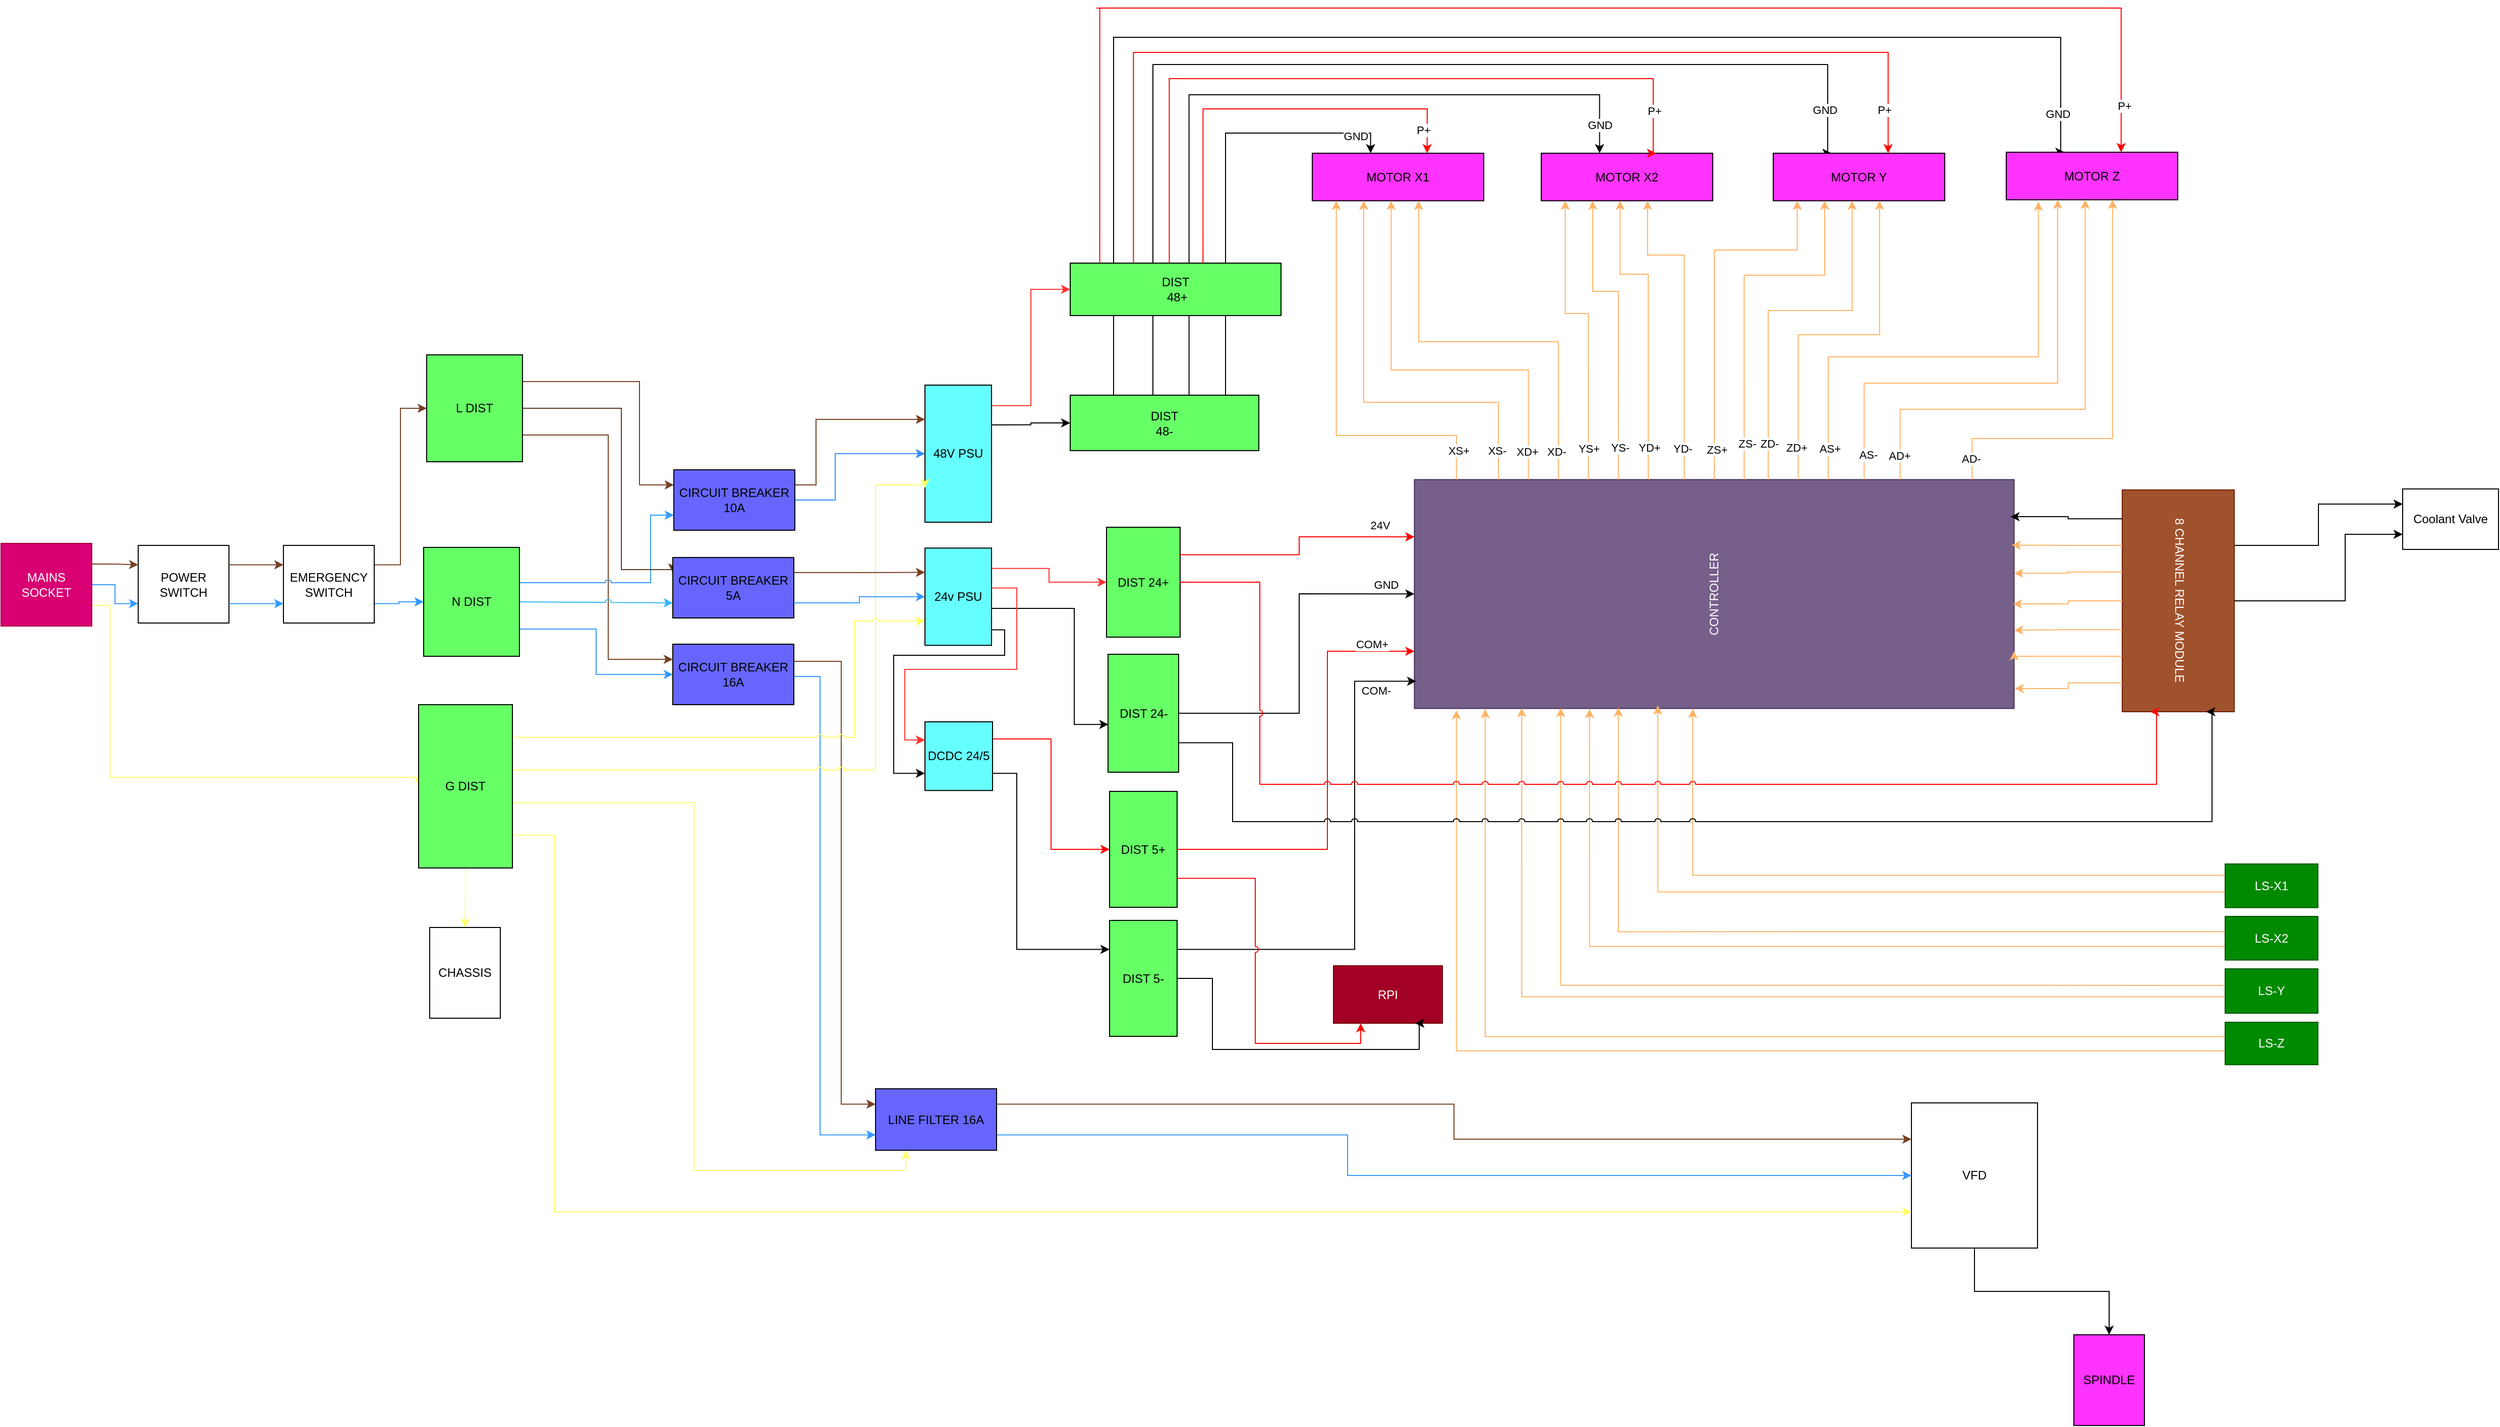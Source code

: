 <mxfile version="24.7.5">
  <diagram name="Page-1" id="FRW23cuBPhd2nGrvQhOB">
    <mxGraphModel dx="2648" dy="1758" grid="0" gridSize="10" guides="0" tooltips="0" connect="1" arrows="1" fold="1" page="0" pageScale="1" pageWidth="850" pageHeight="1100" math="0" shadow="0">
      <root>
        <mxCell id="0" />
        <mxCell id="1" parent="0" />
        <mxCell id="6gnXWZiP712-ZntQqO50-29" style="edgeStyle=orthogonalEdgeStyle;rounded=0;orthogonalLoop=1;jettySize=auto;html=1;exitX=0.3;exitY=0;exitDx=0;exitDy=0;exitPerimeter=0;entryX=0.34;entryY=0;entryDx=0;entryDy=0;entryPerimeter=0;" edge="1" parent="1" source="kFjChgy5pi1Nco4eD0_t-45" target="6gnXWZiP712-ZntQqO50-8">
          <mxGeometry relative="1" as="geometry">
            <Array as="points">
              <mxPoint x="923" y="75" />
              <mxPoint x="923" y="-253" />
              <mxPoint x="1592" y="-253" />
              <mxPoint x="1592" y="-165" />
            </Array>
          </mxGeometry>
        </mxCell>
        <mxCell id="6gnXWZiP712-ZntQqO50-69" value="GND" style="edgeLabel;html=1;align=center;verticalAlign=middle;resizable=0;points=[];" vertex="1" connectable="0" parent="6gnXWZiP712-ZntQqO50-29">
          <mxGeometry x="0.916" y="-3" relative="1" as="geometry">
            <mxPoint as="offset" />
          </mxGeometry>
        </mxCell>
        <mxCell id="6gnXWZiP712-ZntQqO50-30" style="edgeStyle=orthogonalEdgeStyle;rounded=0;orthogonalLoop=1;jettySize=auto;html=1;exitX=0.63;exitY=0;exitDx=0;exitDy=0;exitPerimeter=0;entryX=0.34;entryY=0;entryDx=0;entryDy=0;entryPerimeter=0;" edge="1" parent="1" source="kFjChgy5pi1Nco4eD0_t-45" target="6gnXWZiP712-ZntQqO50-7">
          <mxGeometry relative="1" as="geometry">
            <Array as="points">
              <mxPoint x="959" y="-223" />
              <mxPoint x="1366" y="-223" />
            </Array>
          </mxGeometry>
        </mxCell>
        <mxCell id="6gnXWZiP712-ZntQqO50-67" value="GND" style="edgeLabel;html=1;align=center;verticalAlign=middle;resizable=0;points=[];" vertex="1" connectable="0" parent="6gnXWZiP712-ZntQqO50-30">
          <mxGeometry x="0.926" y="-5" relative="1" as="geometry">
            <mxPoint x="5" as="offset" />
          </mxGeometry>
        </mxCell>
        <mxCell id="6gnXWZiP712-ZntQqO50-31" style="edgeStyle=orthogonalEdgeStyle;rounded=0;orthogonalLoop=1;jettySize=auto;html=1;exitX=0.75;exitY=0;exitDx=0;exitDy=0;exitPerimeter=0;entryX=0.34;entryY=0;entryDx=0;entryDy=0;entryPerimeter=0;" edge="1" parent="1" source="kFjChgy5pi1Nco4eD0_t-45" target="NwmCdjqyYi1wKT4zTaLU-4">
          <mxGeometry relative="1" as="geometry">
            <Array as="points">
              <mxPoint x="995" y="75" />
              <mxPoint x="995" y="-185" />
              <mxPoint x="1139" y="-185" />
            </Array>
          </mxGeometry>
        </mxCell>
        <mxCell id="6gnXWZiP712-ZntQqO50-66" value="GND" style="edgeLabel;html=1;align=center;verticalAlign=middle;resizable=0;points=[];" vertex="1" connectable="0" parent="6gnXWZiP712-ZntQqO50-31">
          <mxGeometry x="0.893" y="-1" relative="1" as="geometry">
            <mxPoint x="-12" y="2" as="offset" />
          </mxGeometry>
        </mxCell>
        <mxCell id="6gnXWZiP712-ZntQqO50-27" style="edgeStyle=orthogonalEdgeStyle;rounded=0;orthogonalLoop=1;jettySize=auto;html=1;exitX=0.14;exitY=0;exitDx=0;exitDy=0;exitPerimeter=0;entryX=0.34;entryY=0;entryDx=0;entryDy=0;entryPerimeter=0;" edge="1" parent="1" source="kFjChgy5pi1Nco4eD0_t-45" target="6gnXWZiP712-ZntQqO50-9">
          <mxGeometry relative="1" as="geometry">
            <Array as="points">
              <mxPoint x="884" y="75" />
              <mxPoint x="884" y="-280" />
              <mxPoint x="1823" y="-280" />
              <mxPoint x="1823" y="-166" />
            </Array>
          </mxGeometry>
        </mxCell>
        <mxCell id="6gnXWZiP712-ZntQqO50-71" value="GND" style="edgeLabel;html=1;align=center;verticalAlign=middle;resizable=0;points=[];" vertex="1" connectable="0" parent="6gnXWZiP712-ZntQqO50-27">
          <mxGeometry x="0.942" y="-3" relative="1" as="geometry">
            <mxPoint as="offset" />
          </mxGeometry>
        </mxCell>
        <mxCell id="NwmCdjqyYi1wKT4zTaLU-27" style="edgeStyle=orthogonalEdgeStyle;rounded=0;orthogonalLoop=1;jettySize=auto;html=1;exitX=0.5;exitY=1;exitDx=0;exitDy=0;entryX=0.5;entryY=0;entryDx=0;entryDy=0;" parent="1" source="NwmCdjqyYi1wKT4zTaLU-1" target="NwmCdjqyYi1wKT4zTaLU-2" edge="1">
          <mxGeometry relative="1" as="geometry" />
        </mxCell>
        <mxCell id="NwmCdjqyYi1wKT4zTaLU-1" value="VFD" style="rounded=0;whiteSpace=wrap;html=1;" parent="1" vertex="1">
          <mxGeometry x="1675" y="777" width="125" height="144" as="geometry" />
        </mxCell>
        <mxCell id="NwmCdjqyYi1wKT4zTaLU-2" value="SPINDLE" style="rounded=0;whiteSpace=wrap;html=1;fillColor=#FF33FF;" parent="1" vertex="1">
          <mxGeometry x="1836" y="1007" width="70" height="90" as="geometry" />
        </mxCell>
        <mxCell id="NwmCdjqyYi1wKT4zTaLU-12" style="edgeStyle=orthogonalEdgeStyle;rounded=0;orthogonalLoop=1;jettySize=auto;html=1;exitX=1;exitY=0.25;exitDx=0;exitDy=0;entryX=0;entryY=0.25;entryDx=0;entryDy=0;strokeColor=#754123;" parent="1" source="NwmCdjqyYi1wKT4zTaLU-3" target="kFjChgy5pi1Nco4eD0_t-3" edge="1">
          <mxGeometry relative="1" as="geometry" />
        </mxCell>
        <mxCell id="NwmCdjqyYi1wKT4zTaLU-13" style="edgeStyle=orthogonalEdgeStyle;rounded=0;orthogonalLoop=1;jettySize=auto;html=1;exitX=1;exitY=0.5;exitDx=0;exitDy=0;entryX=0;entryY=0.75;entryDx=0;entryDy=0;strokeColor=#3399FF;" parent="1" source="NwmCdjqyYi1wKT4zTaLU-3" target="kFjChgy5pi1Nco4eD0_t-3" edge="1">
          <mxGeometry relative="1" as="geometry" />
        </mxCell>
        <mxCell id="NwmCdjqyYi1wKT4zTaLU-14" style="edgeStyle=orthogonalEdgeStyle;rounded=0;orthogonalLoop=1;jettySize=auto;html=1;exitX=1;exitY=0.75;exitDx=0;exitDy=0;entryX=0;entryY=0.5;entryDx=0;entryDy=0;strokeColor=#FFFF66;" parent="1" source="NwmCdjqyYi1wKT4zTaLU-3" target="NwmCdjqyYi1wKT4zTaLU-11" edge="1">
          <mxGeometry relative="1" as="geometry">
            <Array as="points">
              <mxPoint x="-111" y="284" />
              <mxPoint x="-111" y="454" />
            </Array>
          </mxGeometry>
        </mxCell>
        <mxCell id="NwmCdjqyYi1wKT4zTaLU-3" value="MAINS SOCKET" style="rounded=0;whiteSpace=wrap;html=1;fillColor=#d80073;fontColor=#ffffff;strokeColor=#A50040;" parent="1" vertex="1">
          <mxGeometry x="-219" y="222" width="90" height="82" as="geometry" />
        </mxCell>
        <mxCell id="NwmCdjqyYi1wKT4zTaLU-23" style="edgeStyle=orthogonalEdgeStyle;rounded=0;orthogonalLoop=1;jettySize=auto;html=1;exitX=1;exitY=0.8;exitDx=0;exitDy=0;entryX=0;entryY=0.75;entryDx=0;entryDy=0;strokeColor=#FFFF66;exitPerimeter=0;" parent="1" source="NwmCdjqyYi1wKT4zTaLU-11" target="NwmCdjqyYi1wKT4zTaLU-1" edge="1">
          <mxGeometry relative="1" as="geometry">
            <Array as="points">
              <mxPoint x="330" y="512" />
              <mxPoint x="330" y="885" />
            </Array>
          </mxGeometry>
        </mxCell>
        <mxCell id="NwmCdjqyYi1wKT4zTaLU-35" style="edgeStyle=orthogonalEdgeStyle;rounded=0;orthogonalLoop=1;jettySize=auto;html=1;exitX=0.5;exitY=1;exitDx=0;exitDy=0;entryX=0.5;entryY=0;entryDx=0;entryDy=0;strokeColor=#FFFF66;exitPerimeter=0;" parent="1" source="NwmCdjqyYi1wKT4zTaLU-11" target="NwmCdjqyYi1wKT4zTaLU-34" edge="1">
          <mxGeometry relative="1" as="geometry" />
        </mxCell>
        <mxCell id="NwmCdjqyYi1wKT4zTaLU-24" style="edgeStyle=orthogonalEdgeStyle;rounded=0;orthogonalLoop=1;jettySize=auto;html=1;exitX=1;exitY=0.25;exitDx=0;exitDy=0;entryX=0;entryY=0.25;entryDx=0;entryDy=0;strokeColor=#754123;" parent="1" target="6gnXWZiP712-ZntQqO50-93" edge="1">
          <mxGeometry relative="1" as="geometry">
            <Array as="points">
              <mxPoint x="614" y="339" />
              <mxPoint x="614" y="778" />
            </Array>
            <mxPoint x="567" y="338" as="sourcePoint" />
          </mxGeometry>
        </mxCell>
        <mxCell id="NwmCdjqyYi1wKT4zTaLU-26" style="edgeStyle=orthogonalEdgeStyle;rounded=0;orthogonalLoop=1;jettySize=auto;html=1;exitX=1;exitY=0.5;exitDx=0;exitDy=0;entryX=0;entryY=0.75;entryDx=0;entryDy=0;strokeColor=#3399FF;" parent="1" target="6gnXWZiP712-ZntQqO50-93" edge="1">
          <mxGeometry relative="1" as="geometry">
            <Array as="points">
              <mxPoint x="593" y="354" />
              <mxPoint x="593" y="809" />
            </Array>
            <mxPoint x="567" y="353" as="sourcePoint" />
          </mxGeometry>
        </mxCell>
        <mxCell id="NwmCdjqyYi1wKT4zTaLU-30" style="edgeStyle=orthogonalEdgeStyle;rounded=0;orthogonalLoop=1;jettySize=auto;html=1;exitX=1;exitY=0.25;exitDx=0;exitDy=0;entryX=0;entryY=0.25;entryDx=0;entryDy=0;strokeColor=#754123;entryPerimeter=0;" parent="1" source="NwmCdjqyYi1wKT4zTaLU-29" target="NwmCdjqyYi1wKT4zTaLU-8" edge="1">
          <mxGeometry relative="1" as="geometry">
            <mxPoint x="527" y="213" as="sourcePoint" />
            <mxPoint x="566" y="106" as="targetPoint" />
            <Array as="points">
              <mxPoint x="589" y="164" />
              <mxPoint x="589" y="99" />
            </Array>
          </mxGeometry>
        </mxCell>
        <mxCell id="kFjChgy5pi1Nco4eD0_t-2" style="edgeStyle=orthogonalEdgeStyle;rounded=0;orthogonalLoop=1;jettySize=auto;html=1;exitX=1;exitY=0.5;exitDx=0;exitDy=0;entryX=0;entryY=0.5;entryDx=0;entryDy=0;strokeColor=#378FFF;entryPerimeter=0;" parent="1" source="NwmCdjqyYi1wKT4zTaLU-29" target="NwmCdjqyYi1wKT4zTaLU-8" edge="1">
          <mxGeometry relative="1" as="geometry">
            <Array as="points">
              <mxPoint x="608" y="179" />
              <mxPoint x="608" y="133" />
            </Array>
          </mxGeometry>
        </mxCell>
        <mxCell id="NwmCdjqyYi1wKT4zTaLU-34" value="CHASSIS" style="rounded=0;whiteSpace=wrap;html=1;" parent="1" vertex="1">
          <mxGeometry x="206" y="603" width="70" height="90" as="geometry" />
        </mxCell>
        <mxCell id="NwmCdjqyYi1wKT4zTaLU-60" value="CONTROLLER" style="rounded=0;whiteSpace=wrap;html=1;fillColor=#76608a;points=[[0,0,0,0,0],[0,1,0,0,0],[0.25,0,0,0,0],[0.25,1,0,0,0],[0.49,0.68,0,0,0],[0.5,0,0,0,0],[0.5,1,0,0,0],[0.75,0,0,0,0],[0.75,1,0,0,0],[1,0,0,0,0],[1,0.07,0,0,0],[1,0.14,0,0,0],[1,0.19,0,0,0],[1,0.24,0,0,0],[1,0.29,0,0,0],[1,0.34,0,0,0],[1,0.39,0,0,0],[1,0.45,0,0,0],[1,0.5,0,0,0],[1,0.55,0,0,0],[1,0.59,0,0,0],[1,0.81,0,0,0],[1,0.93,0,0,0],[1,1,0,0,0]];rotation=-90;fontColor=#ffffff;strokeColor=#432D57;" parent="1" vertex="1">
          <mxGeometry x="1366" y="-25" width="227" height="594.5" as="geometry" />
        </mxCell>
        <mxCell id="NwmCdjqyYi1wKT4zTaLU-20" style="edgeStyle=orthogonalEdgeStyle;rounded=0;orthogonalLoop=1;jettySize=auto;html=1;exitX=1;exitY=0.75;exitDx=0;exitDy=0;entryX=0;entryY=0.25;entryDx=0;entryDy=0;strokeColor=#754123;jumpStyle=arc;" parent="1" target="NwmCdjqyYi1wKT4zTaLU-19" edge="1" source="NwmCdjqyYi1wKT4zTaLU-9">
          <mxGeometry relative="1" as="geometry">
            <mxPoint x="253" y="184" as="sourcePoint" />
            <mxPoint x="417" y="327.5" as="targetPoint" />
            <Array as="points">
              <mxPoint x="383" y="115" />
              <mxPoint x="383" y="337" />
            </Array>
          </mxGeometry>
        </mxCell>
        <mxCell id="kFjChgy5pi1Nco4eD0_t-7" style="edgeStyle=orthogonalEdgeStyle;rounded=0;orthogonalLoop=1;jettySize=auto;html=1;exitX=1;exitY=0.25;exitDx=0;exitDy=0;entryX=0;entryY=0.5;entryDx=0;entryDy=0;strokeColor=#754123;" parent="1" source="kFjChgy5pi1Nco4eD0_t-4" target="NwmCdjqyYi1wKT4zTaLU-9" edge="1">
          <mxGeometry relative="1" as="geometry" />
        </mxCell>
        <mxCell id="kFjChgy5pi1Nco4eD0_t-8" style="edgeStyle=orthogonalEdgeStyle;rounded=0;orthogonalLoop=1;jettySize=auto;html=1;exitX=1;exitY=0.75;exitDx=0;exitDy=0;entryX=0;entryY=0.5;entryDx=0;entryDy=0;strokeColor=#3399ff;" parent="1" source="kFjChgy5pi1Nco4eD0_t-4" target="NwmCdjqyYi1wKT4zTaLU-10" edge="1">
          <mxGeometry relative="1" as="geometry" />
        </mxCell>
        <mxCell id="NwmCdjqyYi1wKT4zTaLU-21" style="edgeStyle=orthogonalEdgeStyle;rounded=0;orthogonalLoop=1;jettySize=auto;html=1;exitX=1;exitY=0.75;exitDx=0;exitDy=0;entryX=0;entryY=0.5;entryDx=0;entryDy=0;strokeColor=#3399FF;jumpStyle=arc;jumpSize=7;" parent="1" source="NwmCdjqyYi1wKT4zTaLU-10" target="NwmCdjqyYi1wKT4zTaLU-19" edge="1">
          <mxGeometry relative="1" as="geometry" />
        </mxCell>
        <mxCell id="NwmCdjqyYi1wKT4zTaLU-39" value="DIST&lt;div&gt;&amp;nbsp;48+&lt;/div&gt;" style="rounded=0;whiteSpace=wrap;html=1;points=[[0,0,0,0,0],[0,0.25,0,0,0],[0,0.5,0,0,0],[0,0.75,0,0,0],[0,1,0,0,0],[0.14,0,0,0,0],[0.25,1,0,0,0],[0.3,0,0,0,0],[0.47,0,0,0,0],[0.5,1,0,0,0],[0.63,0,0,0,0],[0.75,0,0,0,0],[0.75,1,0,0,0],[0.88,0,0,0,0],[1,0,0,0,0],[1,0.25,0,0,0],[1,0.5,0,0,0],[1,0.75,0,0,0],[1,1,0,0,0]];fillColor=#66FF66;fontColor=#000000;" parent="1" vertex="1">
          <mxGeometry x="841" y="-56" width="209" height="52" as="geometry" />
        </mxCell>
        <mxCell id="6gnXWZiP712-ZntQqO50-16" style="edgeStyle=orthogonalEdgeStyle;rounded=0;orthogonalLoop=1;jettySize=auto;html=1;exitX=1;exitY=0.5;exitDx=0;exitDy=0;exitPerimeter=0;" edge="1" parent="1" source="NwmCdjqyYi1wKT4zTaLU-40" target="NwmCdjqyYi1wKT4zTaLU-60">
          <mxGeometry relative="1" as="geometry">
            <Array as="points">
              <mxPoint x="1068" y="391" />
              <mxPoint x="1068" y="272" />
            </Array>
          </mxGeometry>
        </mxCell>
        <mxCell id="6gnXWZiP712-ZntQqO50-17" value="GND" style="edgeLabel;html=1;align=center;verticalAlign=middle;resizable=0;points=[];" vertex="1" connectable="0" parent="6gnXWZiP712-ZntQqO50-16">
          <mxGeometry x="0.852" y="1" relative="1" as="geometry">
            <mxPoint x="-2" y="-8" as="offset" />
          </mxGeometry>
        </mxCell>
        <mxCell id="NwmCdjqyYi1wKT4zTaLU-40" value="DIST 24-" style="rounded=0;whiteSpace=wrap;html=1;points=[[0,0,0,0,0],[0,0.25,0,0,0],[0,0.5,0,0,0],[0,0.75,0,0,0],[0,1,0,0,0],[0.13,0,0,0,0],[0.25,1,0,0,0],[0.3,0,0,0,0],[0.5,0,0,0,0],[0.5,1,0,0,0],[0.68,0,0,0,0],[0.75,1,0,0,0],[0.87,0,0,0,0],[1,0,0,0,0],[1,0.25,0,0,0],[1,0.5,0,0,0],[1,0.75,0,0,0],[1,1,0,0,0]];fillColor=#66FF66;fontColor=#000000;" parent="1" vertex="1">
          <mxGeometry x="878.5" y="332" width="70" height="117" as="geometry" />
        </mxCell>
        <mxCell id="kFjChgy5pi1Nco4eD0_t-13" value="DIST 24+" style="rounded=0;whiteSpace=wrap;html=1;points=[[0,0,0,0,0],[0,0.25,0,0,0],[0,0.5,0,0,0],[0,0.75,0,0,0],[0,1,0,0,0],[0.13,0,0,0,0],[0.25,1,0,0,0],[0.3,0,0,0,0],[0.5,0,0,0,0],[0.5,1,0,0,0],[0.68,0,0,0,0],[0.75,1,0,0,0],[0.87,0,0,0,0],[1,0,0,0,0],[1,0.25,0,0,0],[1,0.5,0,0,0],[1,0.75,0,0,0],[1,1,0,0,0]];fillColor=#66FF66;fontColor=#000000;" parent="1" vertex="1">
          <mxGeometry x="877" y="206" width="73" height="109" as="geometry" />
        </mxCell>
        <mxCell id="kFjChgy5pi1Nco4eD0_t-15" value="" style="group" parent="1" vertex="1" connectable="0">
          <mxGeometry x="-83" y="224" width="234" height="77" as="geometry" />
        </mxCell>
        <mxCell id="kFjChgy5pi1Nco4eD0_t-3" value="POWER SWITCH" style="rounded=0;whiteSpace=wrap;html=1;" parent="kFjChgy5pi1Nco4eD0_t-15" vertex="1">
          <mxGeometry width="90" height="77" as="geometry" />
        </mxCell>
        <mxCell id="kFjChgy5pi1Nco4eD0_t-4" value="EMERGENCY SWITCH" style="rounded=0;whiteSpace=wrap;html=1;" parent="kFjChgy5pi1Nco4eD0_t-15" vertex="1">
          <mxGeometry x="144" width="90" height="77" as="geometry" />
        </mxCell>
        <mxCell id="kFjChgy5pi1Nco4eD0_t-5" style="edgeStyle=orthogonalEdgeStyle;rounded=0;orthogonalLoop=1;jettySize=auto;html=1;exitX=1;exitY=0.25;exitDx=0;exitDy=0;entryX=0;entryY=0.25;entryDx=0;entryDy=0;strokeColor=#754123;" parent="kFjChgy5pi1Nco4eD0_t-15" source="kFjChgy5pi1Nco4eD0_t-3" target="kFjChgy5pi1Nco4eD0_t-4" edge="1">
          <mxGeometry relative="1" as="geometry" />
        </mxCell>
        <mxCell id="kFjChgy5pi1Nco4eD0_t-6" style="edgeStyle=orthogonalEdgeStyle;rounded=0;orthogonalLoop=1;jettySize=auto;html=1;exitX=1;exitY=0.75;exitDx=0;exitDy=0;entryX=0;entryY=0.75;entryDx=0;entryDy=0;strokeColor=#3399ff;" parent="kFjChgy5pi1Nco4eD0_t-15" source="kFjChgy5pi1Nco4eD0_t-3" target="kFjChgy5pi1Nco4eD0_t-4" edge="1">
          <mxGeometry relative="1" as="geometry" />
        </mxCell>
        <mxCell id="kFjChgy5pi1Nco4eD0_t-1" style="edgeStyle=orthogonalEdgeStyle;rounded=0;orthogonalLoop=1;jettySize=auto;html=1;exitX=1;exitY=0.25;exitDx=0;exitDy=0;entryX=0;entryY=0.75;entryDx=0;entryDy=0;strokeColor=#3399ff;jumpStyle=arc;" parent="1" source="NwmCdjqyYi1wKT4zTaLU-10" target="NwmCdjqyYi1wKT4zTaLU-29" edge="1">
          <mxGeometry relative="1" as="geometry">
            <Array as="points">
              <mxPoint x="425" y="261" />
              <mxPoint x="425" y="194" />
            </Array>
          </mxGeometry>
        </mxCell>
        <mxCell id="NwmCdjqyYi1wKT4zTaLU-28" style="edgeStyle=orthogonalEdgeStyle;rounded=0;orthogonalLoop=1;jettySize=auto;html=1;exitX=1;exitY=0.25;exitDx=0;exitDy=0;strokeColor=#754123;entryX=0;entryY=0.25;entryDx=0;entryDy=0;jumpStyle=arc;" parent="1" source="NwmCdjqyYi1wKT4zTaLU-9" target="NwmCdjqyYi1wKT4zTaLU-29" edge="1">
          <mxGeometry relative="1" as="geometry">
            <mxPoint x="380" y="430" as="targetPoint" />
            <Array as="points">
              <mxPoint x="414" y="61" />
              <mxPoint x="414" y="164" />
            </Array>
          </mxGeometry>
        </mxCell>
        <mxCell id="kFjChgy5pi1Nco4eD0_t-23" value="DIST 5+" style="rounded=0;whiteSpace=wrap;html=1;points=[[0,0,0,0,0],[0,0.25,0,0,0],[0,0.5,0,0,0],[0,0.75,0,0,0],[0,1,0,0,0],[0.13,0,0,0,0],[0.25,1,0,0,0],[0.3,0,0,0,0],[0.5,0,0,0,0],[0.5,1,0,0,0],[0.68,0,0,0,0],[0.75,1,0,0,0],[0.87,0,0,0,0],[1,0,0,0,0],[1,0.25,0,0,0],[1,0.5,0,0,0],[1,0.75,0,0,0],[1,1,0,0,0]];fillColor=#66FF66;fontColor=#000000;" parent="1" vertex="1">
          <mxGeometry x="880" y="468" width="67" height="115" as="geometry" />
        </mxCell>
        <mxCell id="kFjChgy5pi1Nco4eD0_t-26" style="edgeStyle=orthogonalEdgeStyle;rounded=0;orthogonalLoop=1;jettySize=auto;html=1;exitX=1;exitY=0.15;exitDx=0;exitDy=0;exitPerimeter=0;strokeColor=#FF3333;entryX=0;entryY=0.5;entryDx=0;entryDy=0;entryPerimeter=0;" parent="1" source="NwmCdjqyYi1wKT4zTaLU-8" target="NwmCdjqyYi1wKT4zTaLU-39" edge="1">
          <mxGeometry relative="1" as="geometry" />
        </mxCell>
        <mxCell id="kFjChgy5pi1Nco4eD0_t-29" style="edgeStyle=orthogonalEdgeStyle;rounded=0;orthogonalLoop=1;jettySize=auto;html=1;exitX=1;exitY=0.21;exitDx=0;exitDy=0;entryX=0;entryY=0.5;entryDx=0;entryDy=0;entryPerimeter=0;strokeColor=#FF3333;exitPerimeter=0;" parent="1" source="NwmCdjqyYi1wKT4zTaLU-61" target="kFjChgy5pi1Nco4eD0_t-13" edge="1">
          <mxGeometry relative="1" as="geometry" />
        </mxCell>
        <mxCell id="kFjChgy5pi1Nco4eD0_t-32" value="" style="group" parent="1" vertex="1" connectable="0">
          <mxGeometry x="697" y="65" width="67" height="349" as="geometry" />
        </mxCell>
        <mxCell id="NwmCdjqyYi1wKT4zTaLU-61" value="24v PSU" style="rounded=0;whiteSpace=wrap;html=1;fillColor=#66FFFF;fontColor=#000000;points=[[0,0,0,0,0],[0,0.25,0,0,0],[0,0.5,0,0,0],[0,0.75,0,0,0],[0,1,0,0,0],[0.25,0,0,0,0],[0.25,1,0,0,0],[0.5,0,0,0,0],[0.5,1,0,0,0],[0.75,0,0,0,0],[0.75,1,0,0,0],[1,0,0,0,0],[1,0.21,0,0,0],[1,0.41,0,0,0],[1,0.62,0,0,0],[1,0.84,0,0,0],[1,1,0,0,0]];" parent="kFjChgy5pi1Nco4eD0_t-32" vertex="1">
          <mxGeometry y="161.64" width="66" height="96.52" as="geometry" />
        </mxCell>
        <mxCell id="NwmCdjqyYi1wKT4zTaLU-8" value="48V PSU" style="rounded=0;whiteSpace=wrap;html=1;fillColor=#66FFFF;fontColor=#000000;points=[[0,0,0,0,0],[0,0.25,0,0,0],[0,0.5,0,0,0],[0,0.75,0,0,0],[0,1,0,0,0],[0.25,0,0,0,0],[0.25,1,0,0,0],[0.5,0,0,0,0],[0.5,1,0,0,0],[0.75,0,0,0,0],[0.75,1,0,0,0],[1,0,0,0,0],[1,0.15,0,0,0],[1,0.29,0,0,0],[1,0.41,0,0,0],[1,0.56,0,0,0],[1,0.71,0,0,0],[1,0.85,0,0,0],[1,1,0,0,0]];" parent="kFjChgy5pi1Nco4eD0_t-32" vertex="1">
          <mxGeometry width="66" height="136" as="geometry" />
        </mxCell>
        <mxCell id="kFjChgy5pi1Nco4eD0_t-37" style="edgeStyle=orthogonalEdgeStyle;rounded=0;orthogonalLoop=1;jettySize=auto;html=1;exitX=1;exitY=0.62;exitDx=0;exitDy=0;exitPerimeter=0;entryX=0.005;entryY=0.595;entryDx=0;entryDy=0;entryPerimeter=0;" parent="1" source="NwmCdjqyYi1wKT4zTaLU-61" target="NwmCdjqyYi1wKT4zTaLU-40" edge="1">
          <mxGeometry relative="1" as="geometry">
            <Array as="points">
              <mxPoint x="845" y="287" />
              <mxPoint x="845" y="402" />
            </Array>
          </mxGeometry>
        </mxCell>
        <mxCell id="kFjChgy5pi1Nco4eD0_t-40" style="edgeStyle=orthogonalEdgeStyle;rounded=0;orthogonalLoop=1;jettySize=auto;html=1;exitX=1;exitY=0.5;exitDx=0;exitDy=0;entryX=0;entryY=0.25;entryDx=0;entryDy=0;strokeColor=#5e3621;" parent="1" source="NwmCdjqyYi1wKT4zTaLU-9" target="kFjChgy5pi1Nco4eD0_t-39" edge="1">
          <mxGeometry relative="1" as="geometry">
            <Array as="points">
              <mxPoint x="396" y="88" />
              <mxPoint x="396" y="248" />
              <mxPoint x="447" y="248" />
            </Array>
          </mxGeometry>
        </mxCell>
        <mxCell id="kFjChgy5pi1Nco4eD0_t-41" value="" style="group" parent="1" vertex="1" connectable="0">
          <mxGeometry x="447" y="149" width="121" height="233" as="geometry" />
        </mxCell>
        <mxCell id="NwmCdjqyYi1wKT4zTaLU-29" value="CIRCUIT BREAKER 10A" style="rounded=0;whiteSpace=wrap;html=1;fillColor=#6666FF;" parent="kFjChgy5pi1Nco4eD0_t-41" vertex="1">
          <mxGeometry x="1" width="120" height="60" as="geometry" />
        </mxCell>
        <mxCell id="NwmCdjqyYi1wKT4zTaLU-19" value="CIRCUIT BREAKER 16A" style="rounded=0;whiteSpace=wrap;html=1;fillColor=#6666FF;" parent="kFjChgy5pi1Nco4eD0_t-41" vertex="1">
          <mxGeometry y="173" width="120" height="60" as="geometry" />
        </mxCell>
        <mxCell id="kFjChgy5pi1Nco4eD0_t-39" value="CIRCUIT BREAKER 5A" style="rounded=0;whiteSpace=wrap;html=1;fillColor=#6666FF;" parent="kFjChgy5pi1Nco4eD0_t-41" vertex="1">
          <mxGeometry y="87" width="120" height="60" as="geometry" />
        </mxCell>
        <mxCell id="kFjChgy5pi1Nco4eD0_t-42" style="edgeStyle=orthogonalEdgeStyle;rounded=0;orthogonalLoop=1;jettySize=auto;html=1;exitX=1;exitY=0.5;exitDx=0;exitDy=0;entryX=0;entryY=0.75;entryDx=0;entryDy=0;strokeColor=#34b8fc;jumpStyle=arc;" parent="1" source="NwmCdjqyYi1wKT4zTaLU-10" target="kFjChgy5pi1Nco4eD0_t-39" edge="1">
          <mxGeometry relative="1" as="geometry" />
        </mxCell>
        <mxCell id="NwmCdjqyYi1wKT4zTaLU-33" style="edgeStyle=orthogonalEdgeStyle;rounded=0;orthogonalLoop=1;jettySize=auto;html=1;entryX=0;entryY=0.75;entryDx=0;entryDy=0;strokeColor=#FFFF66;flowAnimation=0;exitX=1;exitY=0.4;exitDx=0;exitDy=0;exitPerimeter=0;jumpStyle=arc;entryPerimeter=0;" parent="1" source="NwmCdjqyYi1wKT4zTaLU-11" target="NwmCdjqyYi1wKT4zTaLU-8" edge="1">
          <mxGeometry relative="1" as="geometry">
            <mxPoint x="350" y="347" as="sourcePoint" />
            <Array as="points">
              <mxPoint x="648" y="447" />
              <mxPoint x="648" y="164" />
              <mxPoint x="697" y="164" />
            </Array>
          </mxGeometry>
        </mxCell>
        <mxCell id="kFjChgy5pi1Nco4eD0_t-43" style="edgeStyle=orthogonalEdgeStyle;rounded=0;orthogonalLoop=1;jettySize=auto;html=1;exitX=1;exitY=0.25;exitDx=0;exitDy=0;entryX=0;entryY=0.25;entryDx=0;entryDy=0;entryPerimeter=0;strokeColor=#754123;" parent="1" source="kFjChgy5pi1Nco4eD0_t-39" target="NwmCdjqyYi1wKT4zTaLU-61" edge="1">
          <mxGeometry relative="1" as="geometry" />
        </mxCell>
        <mxCell id="kFjChgy5pi1Nco4eD0_t-44" style="edgeStyle=orthogonalEdgeStyle;rounded=0;orthogonalLoop=1;jettySize=auto;html=1;exitX=1;exitY=0.75;exitDx=0;exitDy=0;entryX=0;entryY=0.5;entryDx=0;entryDy=0;entryPerimeter=0;strokeColor=#3399FF;" parent="1" source="kFjChgy5pi1Nco4eD0_t-39" edge="1" target="NwmCdjqyYi1wKT4zTaLU-61">
          <mxGeometry relative="1" as="geometry">
            <mxPoint x="653" y="275" as="targetPoint" />
          </mxGeometry>
        </mxCell>
        <mxCell id="kFjChgy5pi1Nco4eD0_t-45" value="DIST&lt;div&gt;48-&lt;/div&gt;" style="rounded=0;whiteSpace=wrap;html=1;points=[[0,0,0,0,0],[0,0.25,0,0,0],[0,0.5,0,0,0],[0,0.75,0,0,0],[0,1,0,0,0],[0.14,0,0,0,0],[0.25,1,0,0,0],[0.3,0,0,0,0],[0.47,0,0,0,0],[0.5,1,0,0,0],[0.63,0,0,0,0],[0.75,0,0,0,0],[0.75,1,0,0,0],[0.88,0,0,0,0],[1,0,0,0,0],[1,0.25,0,0,0],[1,0.5,0,0,0],[1,0.75,0,0,0],[1,1,0,0,0]];fillColor=#66FF66;fontColor=#000000;" parent="1" vertex="1">
          <mxGeometry x="841" y="75" width="187" height="55" as="geometry" />
        </mxCell>
        <mxCell id="kFjChgy5pi1Nco4eD0_t-46" style="edgeStyle=orthogonalEdgeStyle;rounded=0;orthogonalLoop=1;jettySize=auto;html=1;exitX=1;exitY=0.29;exitDx=0;exitDy=0;exitPerimeter=0;entryX=0;entryY=0.5;entryDx=0;entryDy=0;entryPerimeter=0;" parent="1" source="NwmCdjqyYi1wKT4zTaLU-8" target="kFjChgy5pi1Nco4eD0_t-45" edge="1">
          <mxGeometry relative="1" as="geometry" />
        </mxCell>
        <mxCell id="kFjChgy5pi1Nco4eD0_t-47" style="edgeStyle=orthogonalEdgeStyle;rounded=0;orthogonalLoop=1;jettySize=auto;html=1;exitX=1;exitY=0.2;exitDx=0;exitDy=0;exitPerimeter=0;entryX=0;entryY=0.75;entryDx=0;entryDy=0;entryPerimeter=0;strokeColor=#ffff66;jumpStyle=arc;" parent="1" source="NwmCdjqyYi1wKT4zTaLU-11" target="NwmCdjqyYi1wKT4zTaLU-61" edge="1">
          <mxGeometry relative="1" as="geometry">
            <Array as="points">
              <mxPoint x="627" y="414" />
              <mxPoint x="627" y="299" />
            </Array>
          </mxGeometry>
        </mxCell>
        <mxCell id="kFjChgy5pi1Nco4eD0_t-48" style="edgeStyle=orthogonalEdgeStyle;rounded=0;orthogonalLoop=1;jettySize=auto;html=1;exitX=1;exitY=0.25;exitDx=0;exitDy=0;entryX=0;entryY=0.5;entryDx=0;entryDy=0;entryPerimeter=0;strokeColor=#FF0000;" parent="1" source="NwmCdjqyYi1wKT4zTaLU-62" target="kFjChgy5pi1Nco4eD0_t-23" edge="1">
          <mxGeometry relative="1" as="geometry" />
        </mxCell>
        <mxCell id="NwmCdjqyYi1wKT4zTaLU-81" value="RPI" style="rounded=0;whiteSpace=wrap;html=1;fillColor=#a20025;points=[[0,0,0,0,0],[0,0.25,0,0,0],[0,0.5,0,0,0],[0,0.75,0,0,0],[0,1,0,0,0],[0.25,0,0,0,0],[0.25,1,0,0,0],[0.5,0,0,0,0],[0.5,1,0,0,0],[0.75,0,0,0,0],[0.75,1,0,0,0],[1,0,0,0,0],[1,0.1,0,0,0],[1,0.23,0,0,0],[1,0.36,0,0,0],[1,0.5,0,0,0],[1,0.62,0,0,0],[1,0.75,0,0,0],[1,0.88,0,0,0],[1,1,0,0,0]];fontColor=#ffffff;strokeColor=#6F0000;" parent="1" vertex="1">
          <mxGeometry x="1102" y="641" width="108" height="57" as="geometry" />
        </mxCell>
        <mxCell id="6gnXWZiP712-ZntQqO50-1" style="edgeStyle=orthogonalEdgeStyle;rounded=0;orthogonalLoop=1;jettySize=auto;html=1;exitX=1;exitY=0.25;exitDx=0;exitDy=0;exitPerimeter=0;entryX=0.75;entryY=0;entryDx=0;entryDy=0;entryPerimeter=0;strokeColor=#FF0000;" edge="1" parent="1" source="kFjChgy5pi1Nco4eD0_t-13" target="NwmCdjqyYi1wKT4zTaLU-60">
          <mxGeometry relative="1" as="geometry">
            <Array as="points">
              <mxPoint x="1068" y="233" />
              <mxPoint x="1068" y="216" />
            </Array>
          </mxGeometry>
        </mxCell>
        <mxCell id="6gnXWZiP712-ZntQqO50-14" value="24V" style="edgeLabel;html=1;align=center;verticalAlign=middle;resizable=0;points=[];" vertex="1" connectable="0" parent="6gnXWZiP712-ZntQqO50-1">
          <mxGeometry x="0.62" y="-3" relative="1" as="geometry">
            <mxPoint x="13" y="-15" as="offset" />
          </mxGeometry>
        </mxCell>
        <mxCell id="NwmCdjqyYi1wKT4zTaLU-4" value="MOTOR X1" style="rounded=0;whiteSpace=wrap;html=1;fillColor=#FF33FF;points=[[0,0,0,0,0],[0,1,0,0,0],[0.14,1,0,0,0],[0.3,1,0,0,0],[0.34,0,0,0,0],[0.46,1,0,0,0],[0.62,1,0,0,0],[0.67,0,0,0,0],[0.75,1,0,0,0],[0.87,1,0,0,0],[1,0,0,0,0],[1,1,0,0,0]];" parent="1" vertex="1">
          <mxGeometry x="1081" y="-165" width="170" height="47.17" as="geometry" />
        </mxCell>
        <mxCell id="6gnXWZiP712-ZntQqO50-7" value="MOTOR X2" style="rounded=0;whiteSpace=wrap;html=1;fillColor=#FF33FF;points=[[0,0,0,0,0],[0,1,0,0,0],[0.14,1,0,0,0],[0.3,1,0,0,0],[0.34,0,0,0,0],[0.46,1,0,0,0],[0.62,1,0,0,0],[0.67,0,0,0,0],[0.75,1,0,0,0],[0.87,1,0,0,0],[1,0,0,0,0],[1,1,0,0,0]];" vertex="1" parent="1">
          <mxGeometry x="1308" y="-165" width="170" height="47.17" as="geometry" />
        </mxCell>
        <mxCell id="6gnXWZiP712-ZntQqO50-8" value="MOTOR Y" style="rounded=0;whiteSpace=wrap;html=1;fillColor=#FF33FF;points=[[0,0,0,0,0],[0,1,0,0,0],[0.14,1,0,0,0],[0.3,1,0,0,0],[0.34,0,0,0,0],[0.46,1,0,0,0],[0.62,1,0,0,0],[0.67,0,0,0,0],[0.75,1,0,0,0],[0.87,1,0,0,0],[1,0,0,0,0],[1,1,0,0,0]];" vertex="1" parent="1">
          <mxGeometry x="1538" y="-165" width="170" height="47.17" as="geometry" />
        </mxCell>
        <mxCell id="6gnXWZiP712-ZntQqO50-9" value="MOTOR Z" style="rounded=0;whiteSpace=wrap;html=1;fillColor=#FF33FF;points=[[0,0,0,0,0],[0,1,0,0,0],[0.14,1,0,0,0],[0.3,1,0,0,0],[0.34,0,0,0,0],[0.46,1,0,0,0],[0.62,1,0,0,0],[0.67,0,0,0,0],[0.75,1,0,0,0],[0.87,1,0,0,0],[1,0,0,0,0],[1,1,0,0,0]];" vertex="1" parent="1">
          <mxGeometry x="1769" y="-166" width="170" height="47.17" as="geometry" />
        </mxCell>
        <mxCell id="6gnXWZiP712-ZntQqO50-11" value="DIST 5-" style="rounded=0;whiteSpace=wrap;html=1;points=[[0,0,0,0,0],[0,0.25,0,0,0],[0,0.5,0,0,0],[0,0.75,0,0,0],[0,1,0,0,0],[0.13,0,0,0,0],[0.25,1,0,0,0],[0.3,0,0,0,0],[0.5,0,0,0,0],[0.5,1,0,0,0],[0.68,0,0,0,0],[0.75,1,0,0,0],[0.87,0,0,0,0],[1,0,0,0,0],[1,0.25,0,0,0],[1,0.5,0,0,0],[1,0.75,0,0,0],[1,1,0,0,0]];fillColor=#66FF66;fontColor=#000000;" vertex="1" parent="1">
          <mxGeometry x="880" y="596" width="67" height="115" as="geometry" />
        </mxCell>
        <mxCell id="6gnXWZiP712-ZntQqO50-12" style="edgeStyle=orthogonalEdgeStyle;rounded=0;orthogonalLoop=1;jettySize=auto;html=1;exitX=1;exitY=0.75;exitDx=0;exitDy=0;entryX=0;entryY=0.25;entryDx=0;entryDy=0;entryPerimeter=0;" edge="1" parent="1" source="NwmCdjqyYi1wKT4zTaLU-62" target="6gnXWZiP712-ZntQqO50-11">
          <mxGeometry relative="1" as="geometry">
            <Array as="points">
              <mxPoint x="788" y="450" />
              <mxPoint x="788" y="625" />
            </Array>
          </mxGeometry>
        </mxCell>
        <mxCell id="6gnXWZiP712-ZntQqO50-19" style="edgeStyle=orthogonalEdgeStyle;rounded=0;orthogonalLoop=1;jettySize=auto;html=1;exitX=1;exitY=0.5;exitDx=0;exitDy=0;exitPerimeter=0;entryX=0.75;entryY=1;entryDx=0;entryDy=0;entryPerimeter=0;" edge="1" parent="1" source="6gnXWZiP712-ZntQqO50-11" target="NwmCdjqyYi1wKT4zTaLU-81">
          <mxGeometry relative="1" as="geometry">
            <Array as="points">
              <mxPoint x="982" y="654" />
              <mxPoint x="982" y="724" />
              <mxPoint x="1187" y="724" />
            </Array>
          </mxGeometry>
        </mxCell>
        <mxCell id="6gnXWZiP712-ZntQqO50-23" style="edgeStyle=orthogonalEdgeStyle;rounded=0;orthogonalLoop=1;jettySize=auto;html=1;exitX=0.14;exitY=0;exitDx=0;exitDy=0;exitPerimeter=0;entryX=0.67;entryY=0;entryDx=0;entryDy=0;entryPerimeter=0;strokeColor=#FF0000;" edge="1" parent="1" source="NwmCdjqyYi1wKT4zTaLU-39" target="6gnXWZiP712-ZntQqO50-9">
          <mxGeometry relative="1" as="geometry">
            <Array as="points">
              <mxPoint x="867" y="-309" />
              <mxPoint x="1816" y="-309" />
            </Array>
          </mxGeometry>
        </mxCell>
        <mxCell id="6gnXWZiP712-ZntQqO50-72" value="P+" style="edgeLabel;html=1;align=center;verticalAlign=middle;resizable=0;points=[];" vertex="1" connectable="0" parent="6gnXWZiP712-ZntQqO50-23">
          <mxGeometry x="0.935" y="3" relative="1" as="geometry">
            <mxPoint as="offset" />
          </mxGeometry>
        </mxCell>
        <mxCell id="6gnXWZiP712-ZntQqO50-24" style="edgeStyle=orthogonalEdgeStyle;rounded=0;orthogonalLoop=1;jettySize=auto;html=1;exitX=0.3;exitY=0;exitDx=0;exitDy=0;exitPerimeter=0;entryX=0.67;entryY=0;entryDx=0;entryDy=0;entryPerimeter=0;strokeColor=#FF0000;" edge="1" parent="1" source="NwmCdjqyYi1wKT4zTaLU-39" target="6gnXWZiP712-ZntQqO50-8">
          <mxGeometry relative="1" as="geometry">
            <Array as="points">
              <mxPoint x="904" y="-265" />
              <mxPoint x="1652" y="-265" />
            </Array>
          </mxGeometry>
        </mxCell>
        <mxCell id="6gnXWZiP712-ZntQqO50-70" value="P+" style="edgeLabel;html=1;align=center;verticalAlign=middle;resizable=0;points=[];" vertex="1" connectable="0" parent="6gnXWZiP712-ZntQqO50-24">
          <mxGeometry x="0.918" y="-4" relative="1" as="geometry">
            <mxPoint as="offset" />
          </mxGeometry>
        </mxCell>
        <mxCell id="6gnXWZiP712-ZntQqO50-25" style="edgeStyle=orthogonalEdgeStyle;rounded=0;orthogonalLoop=1;jettySize=auto;html=1;exitX=0.47;exitY=0;exitDx=0;exitDy=0;exitPerimeter=0;entryX=0.67;entryY=0;entryDx=0;entryDy=0;entryPerimeter=0;strokeColor=#FF0000;" edge="1" parent="1" source="NwmCdjqyYi1wKT4zTaLU-39" target="6gnXWZiP712-ZntQqO50-7">
          <mxGeometry relative="1" as="geometry">
            <Array as="points">
              <mxPoint x="939" y="-239" />
              <mxPoint x="1419" y="-239" />
              <mxPoint x="1419" y="-165" />
            </Array>
          </mxGeometry>
        </mxCell>
        <mxCell id="6gnXWZiP712-ZntQqO50-68" value="P+" style="edgeLabel;html=1;align=center;verticalAlign=middle;resizable=0;points=[];" vertex="1" connectable="0" parent="6gnXWZiP712-ZntQqO50-25">
          <mxGeometry x="0.878" y="1" relative="1" as="geometry">
            <mxPoint as="offset" />
          </mxGeometry>
        </mxCell>
        <mxCell id="6gnXWZiP712-ZntQqO50-26" style="edgeStyle=orthogonalEdgeStyle;rounded=0;orthogonalLoop=1;jettySize=auto;html=1;exitX=0.63;exitY=0;exitDx=0;exitDy=0;exitPerimeter=0;entryX=0.67;entryY=0;entryDx=0;entryDy=0;entryPerimeter=0;strokeColor=#FF0000;" edge="1" parent="1" source="NwmCdjqyYi1wKT4zTaLU-39" target="NwmCdjqyYi1wKT4zTaLU-4">
          <mxGeometry relative="1" as="geometry">
            <Array as="points">
              <mxPoint x="973" y="-209" />
              <mxPoint x="1195" y="-209" />
            </Array>
          </mxGeometry>
        </mxCell>
        <mxCell id="6gnXWZiP712-ZntQqO50-65" value="P+" style="edgeLabel;html=1;align=center;verticalAlign=middle;resizable=0;points=[];" vertex="1" connectable="0" parent="6gnXWZiP712-ZntQqO50-26">
          <mxGeometry x="0.89" y="-4" relative="1" as="geometry">
            <mxPoint as="offset" />
          </mxGeometry>
        </mxCell>
        <mxCell id="6gnXWZiP712-ZntQqO50-33" style="edgeStyle=orthogonalEdgeStyle;rounded=0;orthogonalLoop=1;jettySize=auto;html=1;exitX=1;exitY=0.07;exitDx=0;exitDy=0;exitPerimeter=0;entryX=0.14;entryY=1;entryDx=0;entryDy=0;entryPerimeter=0;strokeColor=#FFB366;" edge="1" parent="1" source="NwmCdjqyYi1wKT4zTaLU-60" target="NwmCdjqyYi1wKT4zTaLU-4">
          <mxGeometry relative="1" as="geometry">
            <Array as="points">
              <mxPoint x="1224" y="115" />
              <mxPoint x="1105" y="115" />
            </Array>
          </mxGeometry>
        </mxCell>
        <mxCell id="6gnXWZiP712-ZntQqO50-49" value="XS+" style="edgeLabel;html=1;align=center;verticalAlign=middle;resizable=0;points=[];" vertex="1" connectable="0" parent="6gnXWZiP712-ZntQqO50-33">
          <mxGeometry x="-0.9" y="3" relative="1" as="geometry">
            <mxPoint x="5" y="-9" as="offset" />
          </mxGeometry>
        </mxCell>
        <mxCell id="6gnXWZiP712-ZntQqO50-34" style="edgeStyle=orthogonalEdgeStyle;rounded=0;orthogonalLoop=1;jettySize=auto;html=1;exitX=1;exitY=0.14;exitDx=0;exitDy=0;exitPerimeter=0;entryX=0.3;entryY=1;entryDx=0;entryDy=0;entryPerimeter=0;strokeColor=#FFB366;" edge="1" parent="1" source="NwmCdjqyYi1wKT4zTaLU-60" target="NwmCdjqyYi1wKT4zTaLU-4">
          <mxGeometry relative="1" as="geometry">
            <Array as="points">
              <mxPoint x="1265" y="82" />
              <mxPoint x="1132" y="82" />
            </Array>
          </mxGeometry>
        </mxCell>
        <mxCell id="6gnXWZiP712-ZntQqO50-50" value="XS-" style="edgeLabel;html=1;align=center;verticalAlign=middle;resizable=0;points=[];" vertex="1" connectable="0" parent="6gnXWZiP712-ZntQqO50-34">
          <mxGeometry x="-0.861" y="2" relative="1" as="geometry">
            <mxPoint as="offset" />
          </mxGeometry>
        </mxCell>
        <mxCell id="6gnXWZiP712-ZntQqO50-35" style="edgeStyle=orthogonalEdgeStyle;rounded=0;orthogonalLoop=1;jettySize=auto;html=1;exitX=1;exitY=0.19;exitDx=0;exitDy=0;exitPerimeter=0;entryX=0.46;entryY=1;entryDx=0;entryDy=0;entryPerimeter=0;strokeColor=#FFB366;" edge="1" parent="1" source="NwmCdjqyYi1wKT4zTaLU-60" target="NwmCdjqyYi1wKT4zTaLU-4">
          <mxGeometry relative="1" as="geometry">
            <Array as="points">
              <mxPoint x="1295" y="50" />
              <mxPoint x="1159" y="50" />
            </Array>
          </mxGeometry>
        </mxCell>
        <mxCell id="6gnXWZiP712-ZntQqO50-51" value="XD+" style="edgeLabel;html=1;align=center;verticalAlign=middle;resizable=0;points=[];" vertex="1" connectable="0" parent="6gnXWZiP712-ZntQqO50-35">
          <mxGeometry x="-0.862" y="1" relative="1" as="geometry">
            <mxPoint as="offset" />
          </mxGeometry>
        </mxCell>
        <mxCell id="6gnXWZiP712-ZntQqO50-36" style="edgeStyle=orthogonalEdgeStyle;rounded=0;orthogonalLoop=1;jettySize=auto;html=1;exitX=1;exitY=0.24;exitDx=0;exitDy=0;exitPerimeter=0;entryX=0.62;entryY=1;entryDx=0;entryDy=0;entryPerimeter=0;strokeColor=#FFB366;" edge="1" parent="1" source="NwmCdjqyYi1wKT4zTaLU-60" target="NwmCdjqyYi1wKT4zTaLU-4">
          <mxGeometry relative="1" as="geometry">
            <Array as="points">
              <mxPoint x="1325" y="22" />
              <mxPoint x="1186" y="22" />
            </Array>
          </mxGeometry>
        </mxCell>
        <mxCell id="6gnXWZiP712-ZntQqO50-52" value="XD-" style="edgeLabel;html=1;align=center;verticalAlign=middle;resizable=0;points=[];" vertex="1" connectable="0" parent="6gnXWZiP712-ZntQqO50-36">
          <mxGeometry x="-0.863" y="2" relative="1" as="geometry">
            <mxPoint as="offset" />
          </mxGeometry>
        </mxCell>
        <mxCell id="6gnXWZiP712-ZntQqO50-37" style="edgeStyle=orthogonalEdgeStyle;rounded=0;orthogonalLoop=1;jettySize=auto;html=1;exitX=1;exitY=0.29;exitDx=0;exitDy=0;exitPerimeter=0;entryX=0.14;entryY=1;entryDx=0;entryDy=0;entryPerimeter=0;strokeColor=#FFB366;" edge="1" parent="1" source="NwmCdjqyYi1wKT4zTaLU-60" target="6gnXWZiP712-ZntQqO50-7">
          <mxGeometry relative="1" as="geometry">
            <Array as="points">
              <mxPoint x="1355" y="-6" />
              <mxPoint x="1332" y="-6" />
            </Array>
          </mxGeometry>
        </mxCell>
        <mxCell id="6gnXWZiP712-ZntQqO50-53" value="YS+" style="edgeLabel;html=1;align=center;verticalAlign=middle;resizable=0;points=[];" vertex="1" connectable="0" parent="6gnXWZiP712-ZntQqO50-37">
          <mxGeometry x="-0.793" relative="1" as="geometry">
            <mxPoint as="offset" />
          </mxGeometry>
        </mxCell>
        <mxCell id="6gnXWZiP712-ZntQqO50-38" style="edgeStyle=orthogonalEdgeStyle;rounded=0;orthogonalLoop=1;jettySize=auto;html=1;exitX=1;exitY=0.34;exitDx=0;exitDy=0;exitPerimeter=0;entryX=0.3;entryY=1;entryDx=0;entryDy=0;entryPerimeter=0;strokeColor=#FFB366;" edge="1" parent="1" source="NwmCdjqyYi1wKT4zTaLU-60" target="6gnXWZiP712-ZntQqO50-7">
          <mxGeometry relative="1" as="geometry">
            <Array as="points">
              <mxPoint x="1384" y="-28" />
              <mxPoint x="1359" y="-28" />
            </Array>
          </mxGeometry>
        </mxCell>
        <mxCell id="6gnXWZiP712-ZntQqO50-54" value="YS-" style="edgeLabel;html=1;align=center;verticalAlign=middle;resizable=0;points=[];" vertex="1" connectable="0" parent="6gnXWZiP712-ZntQqO50-38">
          <mxGeometry x="-0.787" y="-1" relative="1" as="geometry">
            <mxPoint as="offset" />
          </mxGeometry>
        </mxCell>
        <mxCell id="6gnXWZiP712-ZntQqO50-39" style="edgeStyle=orthogonalEdgeStyle;rounded=0;orthogonalLoop=1;jettySize=auto;html=1;exitX=1;exitY=0.39;exitDx=0;exitDy=0;exitPerimeter=0;entryX=0.46;entryY=1;entryDx=0;entryDy=0;entryPerimeter=0;strokeColor=#FFB366;" edge="1" parent="1" source="NwmCdjqyYi1wKT4zTaLU-60" target="6gnXWZiP712-ZntQqO50-7">
          <mxGeometry relative="1" as="geometry">
            <Array as="points">
              <mxPoint x="1414" y="-45" />
              <mxPoint x="1386" y="-45" />
            </Array>
          </mxGeometry>
        </mxCell>
        <mxCell id="6gnXWZiP712-ZntQqO50-55" value="YD+" style="edgeLabel;html=1;align=center;verticalAlign=middle;resizable=0;points=[];" vertex="1" connectable="0" parent="6gnXWZiP712-ZntQqO50-39">
          <mxGeometry x="-0.862" y="-6" relative="1" as="geometry">
            <mxPoint x="-5" y="-11" as="offset" />
          </mxGeometry>
        </mxCell>
        <mxCell id="6gnXWZiP712-ZntQqO50-40" style="edgeStyle=orthogonalEdgeStyle;rounded=0;orthogonalLoop=1;jettySize=auto;html=1;exitX=1;exitY=0.45;exitDx=0;exitDy=0;exitPerimeter=0;entryX=0.62;entryY=1;entryDx=0;entryDy=0;entryPerimeter=0;strokeColor=#FFB366;" edge="1" parent="1" source="NwmCdjqyYi1wKT4zTaLU-60" target="6gnXWZiP712-ZntQqO50-7">
          <mxGeometry relative="1" as="geometry">
            <Array as="points">
              <mxPoint x="1450" y="-64" />
              <mxPoint x="1413" y="-64" />
            </Array>
          </mxGeometry>
        </mxCell>
        <mxCell id="6gnXWZiP712-ZntQqO50-56" value="YD-" style="edgeLabel;html=1;align=center;verticalAlign=middle;resizable=0;points=[];" vertex="1" connectable="0" parent="6gnXWZiP712-ZntQqO50-40">
          <mxGeometry x="-0.786" relative="1" as="geometry">
            <mxPoint x="-2" y="2" as="offset" />
          </mxGeometry>
        </mxCell>
        <mxCell id="6gnXWZiP712-ZntQqO50-41" style="edgeStyle=orthogonalEdgeStyle;rounded=0;orthogonalLoop=1;jettySize=auto;html=1;exitX=1;exitY=0.5;exitDx=0;exitDy=0;exitPerimeter=0;entryX=0.14;entryY=1;entryDx=0;entryDy=0;entryPerimeter=0;strokeColor=#FFB366;" edge="1" parent="1" source="NwmCdjqyYi1wKT4zTaLU-60" target="6gnXWZiP712-ZntQqO50-8">
          <mxGeometry relative="1" as="geometry">
            <Array as="points">
              <mxPoint x="1480" y="-69" />
              <mxPoint x="1562" y="-69" />
            </Array>
          </mxGeometry>
        </mxCell>
        <mxCell id="6gnXWZiP712-ZntQqO50-57" value="ZS+" style="edgeLabel;html=1;align=center;verticalAlign=middle;resizable=0;points=[];" vertex="1" connectable="0" parent="6gnXWZiP712-ZntQqO50-41">
          <mxGeometry x="-0.748" relative="1" as="geometry">
            <mxPoint x="2" y="15" as="offset" />
          </mxGeometry>
        </mxCell>
        <mxCell id="6gnXWZiP712-ZntQqO50-42" style="edgeStyle=orthogonalEdgeStyle;rounded=0;orthogonalLoop=1;jettySize=auto;html=1;exitX=1;exitY=0.55;exitDx=0;exitDy=0;exitPerimeter=0;entryX=0.3;entryY=1;entryDx=0;entryDy=0;entryPerimeter=0;strokeColor=#FFB366;" edge="1" parent="1" source="NwmCdjqyYi1wKT4zTaLU-60" target="6gnXWZiP712-ZntQqO50-8">
          <mxGeometry relative="1" as="geometry">
            <Array as="points">
              <mxPoint x="1509" y="-44" />
              <mxPoint x="1589" y="-44" />
            </Array>
          </mxGeometry>
        </mxCell>
        <mxCell id="6gnXWZiP712-ZntQqO50-58" value="ZS-" style="edgeLabel;html=1;align=center;verticalAlign=middle;resizable=0;points=[];" vertex="1" connectable="0" parent="6gnXWZiP712-ZntQqO50-42">
          <mxGeometry x="-0.802" y="-3" relative="1" as="geometry">
            <mxPoint as="offset" />
          </mxGeometry>
        </mxCell>
        <mxCell id="6gnXWZiP712-ZntQqO50-43" style="edgeStyle=orthogonalEdgeStyle;rounded=0;orthogonalLoop=1;jettySize=auto;html=1;exitX=1;exitY=0.59;exitDx=0;exitDy=0;exitPerimeter=0;entryX=0.46;entryY=1;entryDx=0;entryDy=0;entryPerimeter=0;strokeColor=#FFB366;" edge="1" parent="1" source="NwmCdjqyYi1wKT4zTaLU-60" target="6gnXWZiP712-ZntQqO50-8">
          <mxGeometry relative="1" as="geometry">
            <Array as="points">
              <mxPoint x="1533" y="-9" />
              <mxPoint x="1616" y="-9" />
            </Array>
          </mxGeometry>
        </mxCell>
        <mxCell id="6gnXWZiP712-ZntQqO50-59" value="ZD-" style="edgeLabel;html=1;align=center;verticalAlign=middle;resizable=0;points=[];" vertex="1" connectable="0" parent="6gnXWZiP712-ZntQqO50-43">
          <mxGeometry x="-0.804" y="-1" relative="1" as="geometry">
            <mxPoint as="offset" />
          </mxGeometry>
        </mxCell>
        <mxCell id="6gnXWZiP712-ZntQqO50-44" style="edgeStyle=orthogonalEdgeStyle;rounded=0;orthogonalLoop=1;jettySize=auto;html=1;exitX=1;exitY=0.64;exitDx=0;exitDy=0;exitPerimeter=0;entryX=0.62;entryY=1;entryDx=0;entryDy=0;entryPerimeter=0;strokeColor=#FFB366;" edge="1" parent="1" source="NwmCdjqyYi1wKT4zTaLU-60" target="6gnXWZiP712-ZntQqO50-8">
          <mxGeometry relative="1" as="geometry">
            <Array as="points">
              <mxPoint x="1563" y="15" />
              <mxPoint x="1643" y="15" />
            </Array>
          </mxGeometry>
        </mxCell>
        <mxCell id="6gnXWZiP712-ZntQqO50-60" value="ZD+" style="edgeLabel;html=1;align=center;verticalAlign=middle;resizable=0;points=[];" vertex="1" connectable="0" parent="6gnXWZiP712-ZntQqO50-44">
          <mxGeometry x="-0.817" y="2" relative="1" as="geometry">
            <mxPoint as="offset" />
          </mxGeometry>
        </mxCell>
        <mxCell id="6gnXWZiP712-ZntQqO50-45" style="edgeStyle=orthogonalEdgeStyle;rounded=0;orthogonalLoop=1;jettySize=auto;html=1;exitX=1;exitY=0.69;exitDx=0;exitDy=0;exitPerimeter=0;entryX=0.187;entryY=1.039;entryDx=0;entryDy=0;entryPerimeter=0;strokeColor=#FFB366;" edge="1" parent="1" source="NwmCdjqyYi1wKT4zTaLU-60" target="6gnXWZiP712-ZntQqO50-9">
          <mxGeometry relative="1" as="geometry">
            <Array as="points">
              <mxPoint x="1593" y="37" />
              <mxPoint x="1801" y="37" />
            </Array>
          </mxGeometry>
        </mxCell>
        <mxCell id="6gnXWZiP712-ZntQqO50-61" value="AS+" style="edgeLabel;html=1;align=center;verticalAlign=middle;resizable=0;points=[];" vertex="1" connectable="0" parent="6gnXWZiP712-ZntQqO50-45">
          <mxGeometry x="-0.839" y="4" relative="1" as="geometry">
            <mxPoint x="5" y="8" as="offset" />
          </mxGeometry>
        </mxCell>
        <mxCell id="6gnXWZiP712-ZntQqO50-46" style="edgeStyle=orthogonalEdgeStyle;rounded=0;orthogonalLoop=1;jettySize=auto;html=1;exitX=1;exitY=0.75;exitDx=0;exitDy=0;exitPerimeter=0;entryX=0.3;entryY=1;entryDx=0;entryDy=0;entryPerimeter=0;strokeColor=#FFB366;" edge="1" parent="1" source="NwmCdjqyYi1wKT4zTaLU-60" target="6gnXWZiP712-ZntQqO50-9">
          <mxGeometry relative="1" as="geometry">
            <Array as="points">
              <mxPoint x="1628" y="63" />
              <mxPoint x="1820" y="63" />
            </Array>
          </mxGeometry>
        </mxCell>
        <mxCell id="6gnXWZiP712-ZntQqO50-62" value="AS-" style="edgeLabel;html=1;align=center;verticalAlign=middle;resizable=0;points=[];" vertex="1" connectable="0" parent="6gnXWZiP712-ZntQqO50-46">
          <mxGeometry x="-0.893" y="-4" relative="1" as="geometry">
            <mxPoint as="offset" />
          </mxGeometry>
        </mxCell>
        <mxCell id="6gnXWZiP712-ZntQqO50-47" style="edgeStyle=orthogonalEdgeStyle;rounded=0;orthogonalLoop=1;jettySize=auto;html=1;exitX=1;exitY=0.81;exitDx=0;exitDy=0;exitPerimeter=0;entryX=0.46;entryY=1;entryDx=0;entryDy=0;entryPerimeter=0;strokeColor=#FFB366;" edge="1" parent="1" source="NwmCdjqyYi1wKT4zTaLU-60" target="6gnXWZiP712-ZntQqO50-9">
          <mxGeometry relative="1" as="geometry">
            <Array as="points">
              <mxPoint x="1664" y="89" />
              <mxPoint x="1847" y="89" />
            </Array>
          </mxGeometry>
        </mxCell>
        <mxCell id="6gnXWZiP712-ZntQqO50-63" value="AD+" style="edgeLabel;html=1;align=center;verticalAlign=middle;resizable=0;points=[];" vertex="1" connectable="0" parent="6gnXWZiP712-ZntQqO50-47">
          <mxGeometry x="-0.896" y="1" relative="1" as="geometry">
            <mxPoint as="offset" />
          </mxGeometry>
        </mxCell>
        <mxCell id="6gnXWZiP712-ZntQqO50-48" style="edgeStyle=orthogonalEdgeStyle;rounded=0;orthogonalLoop=1;jettySize=auto;html=1;exitX=1;exitY=0.93;exitDx=0;exitDy=0;exitPerimeter=0;entryX=0.62;entryY=1;entryDx=0;entryDy=0;entryPerimeter=0;strokeColor=#FFB366;" edge="1" parent="1" source="NwmCdjqyYi1wKT4zTaLU-60" target="6gnXWZiP712-ZntQqO50-9">
          <mxGeometry relative="1" as="geometry">
            <Array as="points">
              <mxPoint x="1735" y="118" />
              <mxPoint x="1874" y="118" />
            </Array>
          </mxGeometry>
        </mxCell>
        <mxCell id="6gnXWZiP712-ZntQqO50-64" value="AD-" style="edgeLabel;html=1;align=center;verticalAlign=middle;resizable=0;points=[];" vertex="1" connectable="0" parent="6gnXWZiP712-ZntQqO50-48">
          <mxGeometry x="-0.897" y="1" relative="1" as="geometry">
            <mxPoint as="offset" />
          </mxGeometry>
        </mxCell>
        <mxCell id="6gnXWZiP712-ZntQqO50-74" value="" style="group" vertex="1" connectable="0" parent="1">
          <mxGeometry x="201" y="35" width="97" height="415" as="geometry" />
        </mxCell>
        <mxCell id="NwmCdjqyYi1wKT4zTaLU-9" value="L DIST" style="rounded=0;whiteSpace=wrap;html=1;fillColor=#66FF66;fontColor=#000000;" parent="6gnXWZiP712-ZntQqO50-74" vertex="1">
          <mxGeometry x="2" width="95" height="106" as="geometry" />
        </mxCell>
        <mxCell id="NwmCdjqyYi1wKT4zTaLU-10" value="N DIST" style="rounded=0;whiteSpace=wrap;html=1;fillColor=#66FF66;fontColor=#000000;" parent="6gnXWZiP712-ZntQqO50-74" vertex="1">
          <mxGeometry x="-1" y="191" width="95" height="108" as="geometry" />
        </mxCell>
        <mxCell id="6gnXWZiP712-ZntQqO50-96" style="edgeStyle=orthogonalEdgeStyle;rounded=0;orthogonalLoop=1;jettySize=auto;html=1;exitX=1;exitY=0.6;exitDx=0;exitDy=0;exitPerimeter=0;entryX=0.25;entryY=1;entryDx=0;entryDy=0;strokeColor=#FFFF69;" edge="1" parent="1" source="NwmCdjqyYi1wKT4zTaLU-11" target="6gnXWZiP712-ZntQqO50-93">
          <mxGeometry relative="1" as="geometry" />
        </mxCell>
        <mxCell id="NwmCdjqyYi1wKT4zTaLU-11" value="G DIST" style="rounded=0;whiteSpace=wrap;html=1;points=[[0,0,0,0,0],[0,0.25,0,0,0],[0,0.5,0,0,0],[0,0.75,0,0,0],[0,1,0,0,0],[0.25,0,0,0,0],[0.25,1,0,0,0],[0.5,0,0,0,0],[0.5,1,0,0,0],[0.75,0,0,0,0],[0.75,1,0,0,0],[1,0,0,0,0],[1,0.2,0,0,0],[1,0.4,0,0,0],[1,0.6,0,0,0],[1,0.8,0,0,0],[1,1,0,0,0]];fillColor=#66FF66;fontColor=#000000;" parent="1" vertex="1">
          <mxGeometry x="195" y="382" width="93" height="162" as="geometry" />
        </mxCell>
        <mxCell id="6gnXWZiP712-ZntQqO50-84" style="edgeStyle=orthogonalEdgeStyle;rounded=0;orthogonalLoop=1;jettySize=auto;html=1;exitX=0.024;exitY=0.675;exitDx=0;exitDy=0;exitPerimeter=0;entryX=-0.008;entryY=0.07;entryDx=0;entryDy=0;entryPerimeter=0;strokeColor=#FFB366;" edge="1" parent="1" source="6gnXWZiP712-ZntQqO50-79" target="NwmCdjqyYi1wKT4zTaLU-60">
          <mxGeometry relative="1" as="geometry" />
        </mxCell>
        <mxCell id="6gnXWZiP712-ZntQqO50-85" style="edgeStyle=orthogonalEdgeStyle;rounded=0;orthogonalLoop=1;jettySize=auto;html=1;exitX=0.041;exitY=0.337;exitDx=0;exitDy=0;exitPerimeter=0;entryX=-0.003;entryY=0.118;entryDx=0;entryDy=0;entryPerimeter=0;strokeColor=#FFB366;" edge="1" parent="1" source="6gnXWZiP712-ZntQqO50-79" target="NwmCdjqyYi1wKT4zTaLU-60">
          <mxGeometry relative="1" as="geometry" />
        </mxCell>
        <mxCell id="6gnXWZiP712-ZntQqO50-86" style="edgeStyle=orthogonalEdgeStyle;rounded=0;orthogonalLoop=1;jettySize=auto;html=1;exitX=0.014;exitY=0.63;exitDx=0;exitDy=0;exitPerimeter=0;entryX=0.002;entryY=0.179;entryDx=0;entryDy=0;entryPerimeter=0;strokeColor=#FFB366;" edge="1" parent="1" source="6gnXWZiP712-ZntQqO50-78" target="NwmCdjqyYi1wKT4zTaLU-60">
          <mxGeometry relative="1" as="geometry" />
        </mxCell>
        <mxCell id="6gnXWZiP712-ZntQqO50-87" style="edgeStyle=orthogonalEdgeStyle;rounded=0;orthogonalLoop=1;jettySize=auto;html=1;exitX=-0.021;exitY=0.373;exitDx=0;exitDy=0;exitPerimeter=0;entryX=0.002;entryY=0.244;entryDx=0;entryDy=0;entryPerimeter=0;strokeColor=#FFB366;" edge="1" parent="1" source="6gnXWZiP712-ZntQqO50-78" target="NwmCdjqyYi1wKT4zTaLU-60">
          <mxGeometry relative="1" as="geometry" />
        </mxCell>
        <mxCell id="6gnXWZiP712-ZntQqO50-89" style="edgeStyle=orthogonalEdgeStyle;rounded=0;orthogonalLoop=1;jettySize=auto;html=1;exitX=0;exitY=0.69;exitDx=0;exitDy=0;exitPerimeter=0;entryX=-0.003;entryY=0.292;entryDx=0;entryDy=0;entryPerimeter=0;strokeColor=#FFB366;" edge="1" parent="1" source="6gnXWZiP712-ZntQqO50-76" target="NwmCdjqyYi1wKT4zTaLU-60">
          <mxGeometry relative="1" as="geometry" />
        </mxCell>
        <mxCell id="6gnXWZiP712-ZntQqO50-90" style="edgeStyle=orthogonalEdgeStyle;rounded=0;orthogonalLoop=1;jettySize=auto;html=1;exitX=0;exitY=0.35;exitDx=0;exitDy=0;exitPerimeter=0;entryX=0.004;entryY=0.34;entryDx=0;entryDy=0;entryPerimeter=0;strokeColor=#FFB366;" edge="1" parent="1" source="6gnXWZiP712-ZntQqO50-76" target="NwmCdjqyYi1wKT4zTaLU-60">
          <mxGeometry relative="1" as="geometry" />
        </mxCell>
        <mxCell id="6gnXWZiP712-ZntQqO50-91" style="edgeStyle=orthogonalEdgeStyle;rounded=0;orthogonalLoop=1;jettySize=auto;html=1;exitX=0;exitY=0.64;exitDx=0;exitDy=0;exitPerimeter=0;entryX=0.013;entryY=0.406;entryDx=0;entryDy=0;entryPerimeter=0;strokeColor=#FFB366;" edge="1" parent="1" source="6gnXWZiP712-ZntQqO50-75" target="NwmCdjqyYi1wKT4zTaLU-60">
          <mxGeometry relative="1" as="geometry" />
        </mxCell>
        <mxCell id="6gnXWZiP712-ZntQqO50-92" style="edgeStyle=orthogonalEdgeStyle;rounded=0;orthogonalLoop=1;jettySize=auto;html=1;exitX=0;exitY=0.26;exitDx=0;exitDy=0;exitPerimeter=0;entryX=-0.002;entryY=0.464;entryDx=0;entryDy=0;entryPerimeter=0;strokeColor=#FFB366;" edge="1" parent="1" source="6gnXWZiP712-ZntQqO50-75" target="NwmCdjqyYi1wKT4zTaLU-60">
          <mxGeometry relative="1" as="geometry" />
        </mxCell>
        <mxCell id="6gnXWZiP712-ZntQqO50-94" style="edgeStyle=orthogonalEdgeStyle;rounded=0;orthogonalLoop=1;jettySize=auto;html=1;exitX=1;exitY=0.25;exitDx=0;exitDy=0;entryX=0;entryY=0.25;entryDx=0;entryDy=0;strokeColor=#754123;" edge="1" parent="1" source="6gnXWZiP712-ZntQqO50-93" target="NwmCdjqyYi1wKT4zTaLU-1">
          <mxGeometry relative="1" as="geometry" />
        </mxCell>
        <mxCell id="6gnXWZiP712-ZntQqO50-95" style="edgeStyle=orthogonalEdgeStyle;rounded=0;orthogonalLoop=1;jettySize=auto;html=1;exitX=1;exitY=0.75;exitDx=0;exitDy=0;entryX=0;entryY=0.5;entryDx=0;entryDy=0;strokeColor=#3399FF;" edge="1" parent="1" source="6gnXWZiP712-ZntQqO50-93" target="NwmCdjqyYi1wKT4zTaLU-1">
          <mxGeometry relative="1" as="geometry">
            <Array as="points">
              <mxPoint x="1116" y="809" />
              <mxPoint x="1116" y="849" />
            </Array>
          </mxGeometry>
        </mxCell>
        <mxCell id="6gnXWZiP712-ZntQqO50-93" value="LINE FILTER 16A" style="rounded=0;whiteSpace=wrap;html=1;fillColor=#6666FF;" vertex="1" parent="1">
          <mxGeometry x="648" y="763" width="120" height="61" as="geometry" />
        </mxCell>
        <mxCell id="6gnXWZiP712-ZntQqO50-97" style="edgeStyle=orthogonalEdgeStyle;rounded=0;orthogonalLoop=1;jettySize=auto;html=1;exitX=1;exitY=0.5;exitDx=0;exitDy=0;exitPerimeter=0;entryX=0.25;entryY=0;entryDx=0;entryDy=0;entryPerimeter=0;strokeColor=#FF0000;" edge="1" parent="1" source="kFjChgy5pi1Nco4eD0_t-23" target="NwmCdjqyYi1wKT4zTaLU-60">
          <mxGeometry relative="1" as="geometry">
            <Array as="points">
              <mxPoint x="1096" y="526" />
              <mxPoint x="1096" y="329" />
            </Array>
          </mxGeometry>
        </mxCell>
        <mxCell id="6gnXWZiP712-ZntQqO50-99" value="COM+" style="edgeLabel;html=1;align=center;verticalAlign=middle;resizable=0;points=[];" vertex="1" connectable="0" parent="6gnXWZiP712-ZntQqO50-97">
          <mxGeometry x="0.805" y="7" relative="1" as="geometry">
            <mxPoint as="offset" />
          </mxGeometry>
        </mxCell>
        <mxCell id="6gnXWZiP712-ZntQqO50-98" style="edgeStyle=orthogonalEdgeStyle;rounded=0;orthogonalLoop=1;jettySize=auto;html=1;exitX=1;exitY=0.25;exitDx=0;exitDy=0;exitPerimeter=0;entryX=0.119;entryY=0.003;entryDx=0;entryDy=0;entryPerimeter=0;" edge="1" parent="1" source="6gnXWZiP712-ZntQqO50-11" target="NwmCdjqyYi1wKT4zTaLU-60">
          <mxGeometry relative="1" as="geometry">
            <Array as="points">
              <mxPoint x="1123" y="625" />
              <mxPoint x="1123" y="359" />
            </Array>
          </mxGeometry>
        </mxCell>
        <mxCell id="6gnXWZiP712-ZntQqO50-100" value="COM-" style="edgeLabel;html=1;align=center;verticalAlign=middle;resizable=0;points=[];" vertex="1" connectable="0" parent="6gnXWZiP712-ZntQqO50-98">
          <mxGeometry x="0.799" y="-5" relative="1" as="geometry">
            <mxPoint x="10" y="4" as="offset" />
          </mxGeometry>
        </mxCell>
        <mxCell id="NwmCdjqyYi1wKT4zTaLU-62" value="DCDC 24/5" style="rounded=0;whiteSpace=wrap;html=1;fillColor=#66FFFF;fontColor=#000000;" parent="1" vertex="1">
          <mxGeometry x="697" y="399" width="67" height="68.13" as="geometry" />
        </mxCell>
        <mxCell id="kFjChgy5pi1Nco4eD0_t-33" style="edgeStyle=orthogonalEdgeStyle;rounded=0;orthogonalLoop=1;jettySize=auto;html=1;exitX=1;exitY=0.84;exitDx=0;exitDy=0;exitPerimeter=0;entryX=0;entryY=0.75;entryDx=0;entryDy=0;" parent="1" source="NwmCdjqyYi1wKT4zTaLU-61" target="NwmCdjqyYi1wKT4zTaLU-62" edge="1">
          <mxGeometry relative="1" as="geometry">
            <Array as="points">
              <mxPoint x="776" y="308" />
              <mxPoint x="776" y="333" />
              <mxPoint x="666" y="333" />
              <mxPoint x="666" y="450" />
            </Array>
          </mxGeometry>
        </mxCell>
        <mxCell id="kFjChgy5pi1Nco4eD0_t-31" style="edgeStyle=orthogonalEdgeStyle;rounded=0;orthogonalLoop=1;jettySize=auto;html=1;exitX=1;exitY=0.41;exitDx=0;exitDy=0;exitPerimeter=0;entryX=0;entryY=0.25;entryDx=0;entryDy=0;strokeColor=#FF3333;" parent="1" source="NwmCdjqyYi1wKT4zTaLU-61" target="NwmCdjqyYi1wKT4zTaLU-62" edge="1">
          <mxGeometry relative="1" as="geometry">
            <Array as="points">
              <mxPoint x="788" y="266" />
              <mxPoint x="788" y="347" />
              <mxPoint x="677" y="347" />
              <mxPoint x="677" y="417" />
              <mxPoint x="697" y="417" />
            </Array>
          </mxGeometry>
        </mxCell>
        <mxCell id="6gnXWZiP712-ZntQqO50-20" style="edgeStyle=orthogonalEdgeStyle;rounded=0;orthogonalLoop=1;jettySize=auto;html=1;exitX=1;exitY=0.75;exitDx=0;exitDy=0;exitPerimeter=0;entryX=0.25;entryY=1;entryDx=0;entryDy=0;entryPerimeter=0;strokeColor=#FF0000;jumpStyle=arc;" edge="1" parent="1" source="kFjChgy5pi1Nco4eD0_t-23" target="NwmCdjqyYi1wKT4zTaLU-81">
          <mxGeometry relative="1" as="geometry" />
        </mxCell>
        <mxCell id="6gnXWZiP712-ZntQqO50-101" value="" style="group" vertex="1" connectable="0" parent="1">
          <mxGeometry x="1986" y="540" width="92" height="199.126" as="geometry" />
        </mxCell>
        <mxCell id="6gnXWZiP712-ZntQqO50-75" value="LS-X1" style="rounded=0;whiteSpace=wrap;html=1;fillColor=#008a00;points=[[0,0,0,0,0],[0,0.26,0,0,0],[0,0.64,0,0,0],[0,1,0,0,0],[0.34,0,0,0,0],[0.34,1,0,0,0],[0.67,0,0,0,0],[0.67,1,0,0,0],[1,0,0,0,0],[1,0.26,0,0,0],[1,0.64,0,0,0],[1,1,0,0,0]];fontColor=#ffffff;strokeColor=#005700;" vertex="1" parent="6gnXWZiP712-ZntQqO50-101">
          <mxGeometry width="92" height="43.307" as="geometry" />
        </mxCell>
        <mxCell id="6gnXWZiP712-ZntQqO50-76" value="LS-X2" style="rounded=0;whiteSpace=wrap;html=1;fillColor=#008a00;points=[[0,0,0,0,0],[0,0.35,0,0,0],[0,0.69,0,0,0],[0,1,0,0,0],[0.34,0,0,0,0],[0.34,1,0,0,0],[0.67,0,0,0,0],[0.67,1,0,0,0],[1,0,0,0,0],[1,0.35,0,0,0],[1,0.69,0,0,0],[1,1,0,0,0]];fontColor=#ffffff;strokeColor=#005700;" vertex="1" parent="6gnXWZiP712-ZntQqO50-101">
          <mxGeometry y="52" width="92" height="43.307" as="geometry" />
        </mxCell>
        <mxCell id="6gnXWZiP712-ZntQqO50-78" value="LS-Y" style="rounded=0;whiteSpace=wrap;html=1;fillColor=#008a00;points=[[0,0,0,0,0],[0,1,0,0,0],[0.14,1,0,0,0],[0.3,1,0,0,0],[0.34,0,0,0,0],[0.46,1,0,0,0],[0.62,1,0,0,0],[0.67,0,0,0,0],[0.75,1,0,0,0],[0.87,1,0,0,0],[1,0,0,0,0],[1,1,0,0,0]];fontColor=#ffffff;strokeColor=#005700;" vertex="1" parent="6gnXWZiP712-ZntQqO50-101">
          <mxGeometry y="104" width="92" height="44.094" as="geometry" />
        </mxCell>
        <mxCell id="6gnXWZiP712-ZntQqO50-79" value="LS-Z" style="rounded=0;whiteSpace=wrap;html=1;fillColor=#008a00;points=[[0,0,0,0,0],[0,1,0,0,0],[0.14,1,0,0,0],[0.3,1,0,0,0],[0.34,0,0,0,0],[0.46,1,0,0,0],[0.62,1,0,0,0],[0.67,0,0,0,0],[0.75,1,0,0,0],[0.87,1,0,0,0],[1,0,0,0,0],[1,1,0,0,0]];fontColor=#ffffff;strokeColor=#005700;" vertex="1" parent="6gnXWZiP712-ZntQqO50-101">
          <mxGeometry y="157" width="92" height="42.126" as="geometry" />
        </mxCell>
        <mxCell id="6gnXWZiP712-ZntQqO50-117" style="edgeStyle=orthogonalEdgeStyle;rounded=0;orthogonalLoop=1;jettySize=auto;html=1;exitX=1;exitY=0.25;exitDx=0;exitDy=0;exitPerimeter=0;entryX=0;entryY=0.25;entryDx=0;entryDy=0;" edge="1" parent="1" source="6gnXWZiP712-ZntQqO50-104" target="6gnXWZiP712-ZntQqO50-107">
          <mxGeometry relative="1" as="geometry" />
        </mxCell>
        <mxCell id="6gnXWZiP712-ZntQqO50-118" style="edgeStyle=orthogonalEdgeStyle;rounded=0;orthogonalLoop=1;jettySize=auto;html=1;exitX=1;exitY=0.5;exitDx=0;exitDy=0;exitPerimeter=0;entryX=0;entryY=0.75;entryDx=0;entryDy=0;" edge="1" parent="1" source="6gnXWZiP712-ZntQqO50-104" target="6gnXWZiP712-ZntQqO50-107">
          <mxGeometry relative="1" as="geometry">
            <Array as="points">
              <mxPoint x="2105" y="279" />
              <mxPoint x="2105" y="213" />
            </Array>
          </mxGeometry>
        </mxCell>
        <mxCell id="6gnXWZiP712-ZntQqO50-104" value="8 CHANNEL RELAY MODULE" style="rounded=0;whiteSpace=wrap;html=1;fillColor=#a0522d;fontColor=#ffffff;strokeColor=#6D1F00;textDirection=vertical-rl;points=[[0,0,0,0,0],[0,0.13,0,0,0],[0,0.25,0,0,0],[0,0.37,0,0,0],[0,0.5,0,0,0],[0,0.63,0,0,0],[0,0.75,0,0,0],[0,0.87,0,0,0],[0,1,0,0,0],[0.25,0,0,0,0],[0.25,1,0,0,0],[0.5,0,0,0,0],[0.5,1,0,0,0],[0.75,0,0,0,0],[0.75,1,0,0,0],[1,0,0,0,0],[1,0.25,0,0,0],[1,0.5,0,0,0],[1,0.75,0,0,0],[1,1,0,0,0]];" vertex="1" parent="1">
          <mxGeometry x="1884" y="169" width="111" height="220" as="geometry" />
        </mxCell>
        <mxCell id="6gnXWZiP712-ZntQqO50-105" style="edgeStyle=orthogonalEdgeStyle;rounded=0;orthogonalLoop=1;jettySize=auto;html=1;exitX=1;exitY=0.5;exitDx=0;exitDy=0;exitPerimeter=0;entryX=0.25;entryY=1;entryDx=0;entryDy=0;jumpStyle=arc;strokeColor=#FF0000;" edge="1" parent="1" source="kFjChgy5pi1Nco4eD0_t-13" target="6gnXWZiP712-ZntQqO50-104">
          <mxGeometry relative="1" as="geometry">
            <Array as="points">
              <mxPoint x="1029" y="261" />
              <mxPoint x="1029" y="461" />
              <mxPoint x="1918" y="461" />
            </Array>
          </mxGeometry>
        </mxCell>
        <mxCell id="6gnXWZiP712-ZntQqO50-106" style="edgeStyle=orthogonalEdgeStyle;rounded=0;orthogonalLoop=1;jettySize=auto;html=1;exitX=1;exitY=0.75;exitDx=0;exitDy=0;exitPerimeter=0;entryX=0.75;entryY=1;entryDx=0;entryDy=0;jumpStyle=arc;" edge="1" parent="1" source="NwmCdjqyYi1wKT4zTaLU-40" target="6gnXWZiP712-ZntQqO50-104">
          <mxGeometry relative="1" as="geometry">
            <Array as="points">
              <mxPoint x="1002" y="420" />
              <mxPoint x="1002" y="498" />
              <mxPoint x="1973" y="498" />
            </Array>
          </mxGeometry>
        </mxCell>
        <mxCell id="6gnXWZiP712-ZntQqO50-107" value="Coolant Valve" style="rounded=0;whiteSpace=wrap;html=1;" vertex="1" parent="1">
          <mxGeometry x="2162" y="168" width="95" height="60" as="geometry" />
        </mxCell>
        <mxCell id="6gnXWZiP712-ZntQqO50-110" style="edgeStyle=orthogonalEdgeStyle;rounded=0;orthogonalLoop=1;jettySize=auto;html=1;exitX=0;exitY=0.13;exitDx=0;exitDy=0;exitPerimeter=0;entryX=0.838;entryY=0.994;entryDx=0;entryDy=0;entryPerimeter=0;" edge="1" parent="1" source="6gnXWZiP712-ZntQqO50-104" target="NwmCdjqyYi1wKT4zTaLU-60">
          <mxGeometry relative="1" as="geometry" />
        </mxCell>
        <mxCell id="6gnXWZiP712-ZntQqO50-111" style="edgeStyle=orthogonalEdgeStyle;rounded=0;orthogonalLoop=1;jettySize=auto;html=1;exitX=0;exitY=0.25;exitDx=0;exitDy=0;exitPerimeter=0;entryX=0.714;entryY=0.996;entryDx=0;entryDy=0;entryPerimeter=0;strokeColor=#FFB366;" edge="1" parent="1" source="6gnXWZiP712-ZntQqO50-104" target="NwmCdjqyYi1wKT4zTaLU-60">
          <mxGeometry relative="1" as="geometry" />
        </mxCell>
        <mxCell id="6gnXWZiP712-ZntQqO50-112" style="edgeStyle=orthogonalEdgeStyle;rounded=0;orthogonalLoop=1;jettySize=auto;html=1;exitX=0;exitY=0.37;exitDx=0;exitDy=0;exitPerimeter=0;entryX=0.591;entryY=1;entryDx=0;entryDy=0;entryPerimeter=0;strokeColor=#FFB366;" edge="1" parent="1" source="6gnXWZiP712-ZntQqO50-104" target="NwmCdjqyYi1wKT4zTaLU-60">
          <mxGeometry relative="1" as="geometry" />
        </mxCell>
        <mxCell id="6gnXWZiP712-ZntQqO50-113" style="edgeStyle=orthogonalEdgeStyle;rounded=0;orthogonalLoop=1;jettySize=auto;html=1;exitX=0;exitY=0.5;exitDx=0;exitDy=0;exitPerimeter=0;entryX=0.457;entryY=0.998;entryDx=0;entryDy=0;entryPerimeter=0;strokeColor=#FFB366;" edge="1" parent="1" source="6gnXWZiP712-ZntQqO50-104" target="NwmCdjqyYi1wKT4zTaLU-60">
          <mxGeometry relative="1" as="geometry" />
        </mxCell>
        <mxCell id="6gnXWZiP712-ZntQqO50-114" style="edgeStyle=orthogonalEdgeStyle;rounded=0;orthogonalLoop=1;jettySize=auto;html=1;exitX=0;exitY=0.63;exitDx=0;exitDy=0;exitPerimeter=0;entryX=0.342;entryY=1;entryDx=0;entryDy=0;entryPerimeter=0;strokeColor=#FFB366;" edge="1" parent="1" source="6gnXWZiP712-ZntQqO50-104" target="NwmCdjqyYi1wKT4zTaLU-60">
          <mxGeometry relative="1" as="geometry" />
        </mxCell>
        <mxCell id="6gnXWZiP712-ZntQqO50-115" style="edgeStyle=orthogonalEdgeStyle;rounded=0;orthogonalLoop=1;jettySize=auto;html=1;exitX=0;exitY=0.75;exitDx=0;exitDy=0;exitPerimeter=0;entryX=0.25;entryY=1;entryDx=0;entryDy=0;entryPerimeter=0;strokeColor=#FFB366;" edge="1" parent="1" source="6gnXWZiP712-ZntQqO50-104" target="NwmCdjqyYi1wKT4zTaLU-60">
          <mxGeometry relative="1" as="geometry">
            <Array as="points">
              <mxPoint x="1777" y="334" />
            </Array>
          </mxGeometry>
        </mxCell>
        <mxCell id="6gnXWZiP712-ZntQqO50-116" style="edgeStyle=orthogonalEdgeStyle;rounded=0;orthogonalLoop=1;jettySize=auto;html=1;exitX=0;exitY=0.87;exitDx=0;exitDy=0;exitPerimeter=0;entryX=0.087;entryY=1.001;entryDx=0;entryDy=0;entryPerimeter=0;strokeColor=#FFB366;" edge="1" parent="1" source="6gnXWZiP712-ZntQqO50-104" target="NwmCdjqyYi1wKT4zTaLU-60">
          <mxGeometry relative="1" as="geometry" />
        </mxCell>
      </root>
    </mxGraphModel>
  </diagram>
</mxfile>
